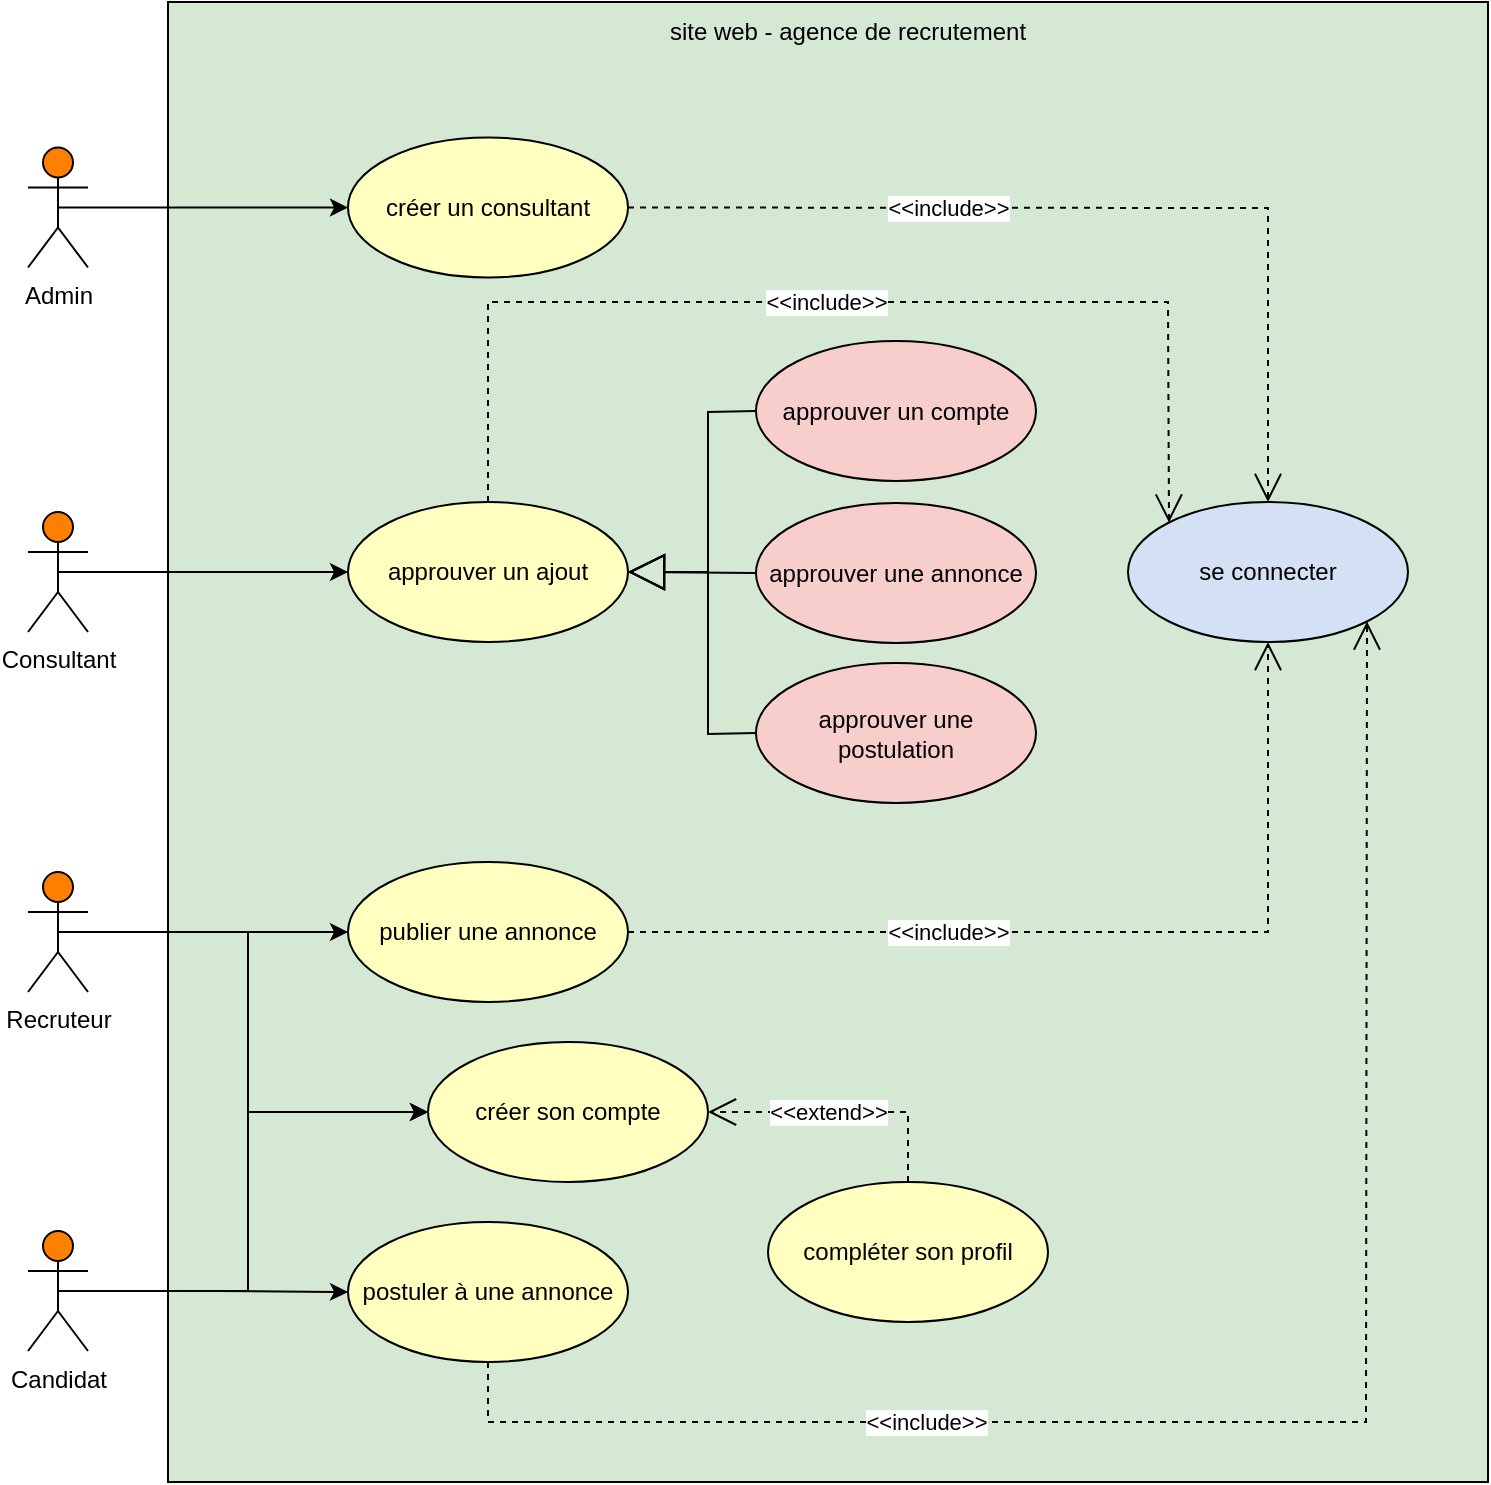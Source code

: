<mxfile version="20.5.3" type="github" pages="4">
  <diagram id="sQ3zxVfEwMZg97PCIPTp" name="Cas-Utilisation">
    <mxGraphModel dx="1662" dy="762" grid="1" gridSize="10" guides="1" tooltips="1" connect="1" arrows="1" fold="1" page="1" pageScale="1" pageWidth="827" pageHeight="1169" math="0" shadow="0">
      <root>
        <mxCell id="0" />
        <mxCell id="1" parent="0" />
        <mxCell id="zhFLJS9RnQt_s5c7GXpe-2" value="" style="rounded=0;whiteSpace=wrap;html=1;fillColor=#D5E8D4;" parent="1" vertex="1">
          <mxGeometry x="120" y="30" width="660" height="740" as="geometry" />
        </mxCell>
        <mxCell id="kQCOsghfY0IKJ7nDUTn_-20" style="edgeStyle=orthogonalEdgeStyle;rounded=0;orthogonalLoop=1;jettySize=auto;html=1;exitX=0.5;exitY=0.5;exitDx=0;exitDy=0;exitPerimeter=0;" parent="1" source="kQCOsghfY0IKJ7nDUTn_-1" target="kQCOsghfY0IKJ7nDUTn_-14" edge="1">
          <mxGeometry relative="1" as="geometry" />
        </mxCell>
        <mxCell id="kQCOsghfY0IKJ7nDUTn_-1" value="Admin" style="shape=umlActor;verticalLabelPosition=bottom;verticalAlign=top;html=1;outlineConnect=0;fillColor=#FF8000;" parent="1" vertex="1">
          <mxGeometry x="50" y="102.75" width="30" height="60" as="geometry" />
        </mxCell>
        <mxCell id="kQCOsghfY0IKJ7nDUTn_-30" style="edgeStyle=orthogonalEdgeStyle;rounded=0;orthogonalLoop=1;jettySize=auto;html=1;exitX=0.5;exitY=0.5;exitDx=0;exitDy=0;exitPerimeter=0;entryX=0;entryY=0.5;entryDx=0;entryDy=0;" parent="1" source="kQCOsghfY0IKJ7nDUTn_-2" target="kQCOsghfY0IKJ7nDUTn_-16" edge="1">
          <mxGeometry relative="1" as="geometry" />
        </mxCell>
        <mxCell id="kQCOsghfY0IKJ7nDUTn_-53" style="edgeStyle=orthogonalEdgeStyle;rounded=0;orthogonalLoop=1;jettySize=auto;html=1;exitX=0.5;exitY=0.5;exitDx=0;exitDy=0;exitPerimeter=0;entryX=0;entryY=0.5;entryDx=0;entryDy=0;" parent="1" source="kQCOsghfY0IKJ7nDUTn_-2" target="kQCOsghfY0IKJ7nDUTn_-12" edge="1">
          <mxGeometry relative="1" as="geometry">
            <Array as="points">
              <mxPoint x="160" y="495" />
              <mxPoint x="160" y="585" />
            </Array>
          </mxGeometry>
        </mxCell>
        <mxCell id="kQCOsghfY0IKJ7nDUTn_-2" value="Recruteur" style="shape=umlActor;verticalLabelPosition=bottom;verticalAlign=top;html=1;outlineConnect=0;fillColor=#FF8000;" parent="1" vertex="1">
          <mxGeometry x="50" y="465" width="30" height="60" as="geometry" />
        </mxCell>
        <mxCell id="_Jmq8FBIWMDt2P4N_VSW-2" style="edgeStyle=orthogonalEdgeStyle;rounded=0;orthogonalLoop=1;jettySize=auto;html=1;exitX=0.5;exitY=0.5;exitDx=0;exitDy=0;exitPerimeter=0;entryX=0;entryY=0.5;entryDx=0;entryDy=0;" parent="1" source="kQCOsghfY0IKJ7nDUTn_-3" target="_Jmq8FBIWMDt2P4N_VSW-1" edge="1">
          <mxGeometry relative="1" as="geometry" />
        </mxCell>
        <mxCell id="kQCOsghfY0IKJ7nDUTn_-3" value="Consultant" style="shape=umlActor;verticalLabelPosition=bottom;verticalAlign=top;html=1;outlineConnect=0;fillColor=#FF8000;" parent="1" vertex="1">
          <mxGeometry x="50" y="285" width="30" height="60" as="geometry" />
        </mxCell>
        <mxCell id="kQCOsghfY0IKJ7nDUTn_-31" style="edgeStyle=orthogonalEdgeStyle;rounded=0;orthogonalLoop=1;jettySize=auto;html=1;exitX=0.5;exitY=0.5;exitDx=0;exitDy=0;exitPerimeter=0;entryX=0;entryY=0.5;entryDx=0;entryDy=0;" parent="1" source="kQCOsghfY0IKJ7nDUTn_-6" target="kQCOsghfY0IKJ7nDUTn_-17" edge="1">
          <mxGeometry relative="1" as="geometry" />
        </mxCell>
        <mxCell id="kQCOsghfY0IKJ7nDUTn_-54" style="edgeStyle=orthogonalEdgeStyle;rounded=0;orthogonalLoop=1;jettySize=auto;html=1;exitX=0.5;exitY=0.5;exitDx=0;exitDy=0;exitPerimeter=0;entryX=0;entryY=0.5;entryDx=0;entryDy=0;" parent="1" source="kQCOsghfY0IKJ7nDUTn_-6" target="kQCOsghfY0IKJ7nDUTn_-12" edge="1">
          <mxGeometry relative="1" as="geometry">
            <Array as="points">
              <mxPoint x="160" y="674" />
              <mxPoint x="160" y="585" />
            </Array>
          </mxGeometry>
        </mxCell>
        <mxCell id="kQCOsghfY0IKJ7nDUTn_-6" value="Candidat" style="shape=umlActor;verticalLabelPosition=bottom;verticalAlign=top;html=1;outlineConnect=0;fillColor=#FF8000;" parent="1" vertex="1">
          <mxGeometry x="50" y="644.5" width="30" height="60" as="geometry" />
        </mxCell>
        <mxCell id="kQCOsghfY0IKJ7nDUTn_-8" value="site web - agence de recrutement" style="text;html=1;strokeColor=none;fillColor=none;align=center;verticalAlign=middle;whiteSpace=wrap;rounded=0;" parent="1" vertex="1">
          <mxGeometry x="340" y="30" width="240" height="30" as="geometry" />
        </mxCell>
        <mxCell id="kQCOsghfY0IKJ7nDUTn_-12" value="créer son compte" style="ellipse;whiteSpace=wrap;html=1;fillColor=#FFFFC0;" parent="1" vertex="1">
          <mxGeometry x="250" y="550" width="140" height="70" as="geometry" />
        </mxCell>
        <mxCell id="kQCOsghfY0IKJ7nDUTn_-13" value="se connecter" style="ellipse;whiteSpace=wrap;html=1;fillColor=#D4E1F5;" parent="1" vertex="1">
          <mxGeometry x="600" y="280" width="140" height="70" as="geometry" />
        </mxCell>
        <mxCell id="kQCOsghfY0IKJ7nDUTn_-14" value="créer un consultant" style="ellipse;whiteSpace=wrap;html=1;fillColor=#FFFFC0;" parent="1" vertex="1">
          <mxGeometry x="210" y="97.75" width="140" height="70" as="geometry" />
        </mxCell>
        <mxCell id="kQCOsghfY0IKJ7nDUTn_-15" value="compléter son profil" style="ellipse;whiteSpace=wrap;html=1;fillColor=#FFFFC0;" parent="1" vertex="1">
          <mxGeometry x="420" y="620" width="140" height="70" as="geometry" />
        </mxCell>
        <mxCell id="kQCOsghfY0IKJ7nDUTn_-16" value="publier une annonce" style="ellipse;whiteSpace=wrap;html=1;fillColor=#FFFFC0;" parent="1" vertex="1">
          <mxGeometry x="210" y="460" width="140" height="70" as="geometry" />
        </mxCell>
        <mxCell id="kQCOsghfY0IKJ7nDUTn_-17" value="postuler à une annonce" style="ellipse;whiteSpace=wrap;html=1;fillColor=#FFFFC0;" parent="1" vertex="1">
          <mxGeometry x="210" y="640" width="140" height="70" as="geometry" />
        </mxCell>
        <mxCell id="kQCOsghfY0IKJ7nDUTn_-36" value="&amp;lt;&amp;lt;include&amp;gt;&amp;gt;" style="endArrow=open;endSize=12;dashed=1;html=1;rounded=0;exitX=1;exitY=0.5;exitDx=0;exitDy=0;entryX=0.5;entryY=0;entryDx=0;entryDy=0;" parent="1" source="kQCOsghfY0IKJ7nDUTn_-14" target="kQCOsghfY0IKJ7nDUTn_-13" edge="1">
          <mxGeometry x="-0.315" width="160" relative="1" as="geometry">
            <mxPoint x="480" y="360" as="sourcePoint" />
            <mxPoint x="640" y="360" as="targetPoint" />
            <Array as="points">
              <mxPoint x="670" y="133" />
            </Array>
            <mxPoint as="offset" />
          </mxGeometry>
        </mxCell>
        <mxCell id="kQCOsghfY0IKJ7nDUTn_-38" value="&amp;lt;&amp;lt;extend&amp;gt;&amp;gt;" style="endArrow=open;endSize=12;dashed=1;html=1;rounded=0;exitX=0.5;exitY=0;exitDx=0;exitDy=0;entryX=1;entryY=0.5;entryDx=0;entryDy=0;" parent="1" edge="1">
          <mxGeometry x="0.111" width="160" relative="1" as="geometry">
            <mxPoint x="490" y="620" as="sourcePoint" />
            <mxPoint x="390" y="585" as="targetPoint" />
            <Array as="points">
              <mxPoint x="490" y="585" />
            </Array>
            <mxPoint as="offset" />
          </mxGeometry>
        </mxCell>
        <mxCell id="kQCOsghfY0IKJ7nDUTn_-40" value="approuver un compte" style="ellipse;whiteSpace=wrap;html=1;fillColor=#F8CECC;" parent="1" vertex="1">
          <mxGeometry x="414" y="199.5" width="140" height="70" as="geometry" />
        </mxCell>
        <mxCell id="kQCOsghfY0IKJ7nDUTn_-41" value="approuver une annonce" style="ellipse;whiteSpace=wrap;html=1;fillColor=#F8CECC;" parent="1" vertex="1">
          <mxGeometry x="414" y="280.5" width="140" height="70" as="geometry" />
        </mxCell>
        <mxCell id="kQCOsghfY0IKJ7nDUTn_-42" value="approuver une postulation" style="ellipse;whiteSpace=wrap;html=1;fillColor=#F8CECC;" parent="1" vertex="1">
          <mxGeometry x="414" y="360.5" width="140" height="70" as="geometry" />
        </mxCell>
        <mxCell id="kQCOsghfY0IKJ7nDUTn_-56" value="&amp;lt;&amp;lt;include&amp;gt;&amp;gt;" style="endArrow=open;endSize=12;dashed=1;html=1;rounded=0;exitX=1;exitY=0.5;exitDx=0;exitDy=0;entryX=0.5;entryY=1;entryDx=0;entryDy=0;" parent="1" source="kQCOsghfY0IKJ7nDUTn_-16" target="kQCOsghfY0IKJ7nDUTn_-13" edge="1">
          <mxGeometry x="-0.312" width="160" relative="1" as="geometry">
            <mxPoint x="360" y="405" as="sourcePoint" />
            <mxPoint x="640" y="370" as="targetPoint" />
            <Array as="points">
              <mxPoint x="670" y="495" />
            </Array>
            <mxPoint as="offset" />
          </mxGeometry>
        </mxCell>
        <mxCell id="kQCOsghfY0IKJ7nDUTn_-57" value="&amp;lt;&amp;lt;include&amp;gt;&amp;gt;" style="endArrow=open;endSize=12;dashed=1;html=1;rounded=0;entryX=1;entryY=1;entryDx=0;entryDy=0;exitX=0.5;exitY=1;exitDx=0;exitDy=0;" parent="1" source="kQCOsghfY0IKJ7nDUTn_-17" target="kQCOsghfY0IKJ7nDUTn_-13" edge="1">
          <mxGeometry x="-0.425" width="160" relative="1" as="geometry">
            <mxPoint x="360" y="505" as="sourcePoint" />
            <mxPoint x="630.503" y="349.749" as="targetPoint" />
            <Array as="points">
              <mxPoint x="280" y="740" />
              <mxPoint x="719" y="740" />
            </Array>
            <mxPoint x="-1" as="offset" />
          </mxGeometry>
        </mxCell>
        <mxCell id="_Jmq8FBIWMDt2P4N_VSW-1" value="approuver un ajout" style="ellipse;whiteSpace=wrap;html=1;fillColor=#FFFFC0;" parent="1" vertex="1">
          <mxGeometry x="210" y="280" width="140" height="70" as="geometry" />
        </mxCell>
        <mxCell id="_Jmq8FBIWMDt2P4N_VSW-3" value="&amp;lt;&amp;lt;include&amp;gt;&amp;gt;" style="endArrow=open;endSize=12;dashed=1;html=1;rounded=0;exitX=0.5;exitY=0;exitDx=0;exitDy=0;entryX=0;entryY=0;entryDx=0;entryDy=0;" parent="1" source="_Jmq8FBIWMDt2P4N_VSW-1" target="kQCOsghfY0IKJ7nDUTn_-13" edge="1">
          <mxGeometry x="-0.019" width="160" relative="1" as="geometry">
            <mxPoint x="360" y="505" as="sourcePoint" />
            <mxPoint x="680" y="360" as="targetPoint" />
            <Array as="points">
              <mxPoint x="280" y="180" />
              <mxPoint x="620" y="180" />
            </Array>
            <mxPoint x="-1" as="offset" />
          </mxGeometry>
        </mxCell>
        <mxCell id="_Jmq8FBIWMDt2P4N_VSW-4" value="" style="endArrow=block;endSize=16;endFill=0;html=1;rounded=0;exitX=0;exitY=0.5;exitDx=0;exitDy=0;entryX=1;entryY=0.5;entryDx=0;entryDy=0;" parent="1" source="kQCOsghfY0IKJ7nDUTn_-41" target="_Jmq8FBIWMDt2P4N_VSW-1" edge="1">
          <mxGeometry x="0.061" y="5" width="160" relative="1" as="geometry">
            <mxPoint x="480" y="400" as="sourcePoint" />
            <mxPoint x="640" y="400" as="targetPoint" />
            <mxPoint as="offset" />
          </mxGeometry>
        </mxCell>
        <mxCell id="_Jmq8FBIWMDt2P4N_VSW-5" value="" style="endArrow=block;endSize=16;endFill=0;html=1;rounded=0;exitX=0;exitY=0.5;exitDx=0;exitDy=0;entryX=1;entryY=0.5;entryDx=0;entryDy=0;" parent="1" source="kQCOsghfY0IKJ7nDUTn_-40" target="_Jmq8FBIWMDt2P4N_VSW-1" edge="1">
          <mxGeometry x="0.061" y="5" width="160" relative="1" as="geometry">
            <mxPoint x="424" y="325.5" as="sourcePoint" />
            <mxPoint x="360" y="325" as="targetPoint" />
            <mxPoint as="offset" />
            <Array as="points">
              <mxPoint x="390" y="235" />
              <mxPoint x="390" y="315" />
            </Array>
          </mxGeometry>
        </mxCell>
        <mxCell id="_Jmq8FBIWMDt2P4N_VSW-6" value="" style="endArrow=block;endSize=16;endFill=0;html=1;rounded=0;exitX=0;exitY=0.5;exitDx=0;exitDy=0;entryX=1;entryY=0.5;entryDx=0;entryDy=0;" parent="1" source="kQCOsghfY0IKJ7nDUTn_-42" target="_Jmq8FBIWMDt2P4N_VSW-1" edge="1">
          <mxGeometry x="0.061" y="5" width="160" relative="1" as="geometry">
            <mxPoint x="424" y="325.5" as="sourcePoint" />
            <mxPoint x="360" y="325" as="targetPoint" />
            <mxPoint as="offset" />
            <Array as="points">
              <mxPoint x="390" y="396" />
              <mxPoint x="390" y="315" />
            </Array>
          </mxGeometry>
        </mxCell>
      </root>
    </mxGraphModel>
  </diagram>
  <diagram id="Xk_4G6JXizZsg-kMI-ME" name="Activités">
    <mxGraphModel dx="1110" dy="594" grid="1" gridSize="10" guides="1" tooltips="1" connect="1" arrows="1" fold="1" page="1" pageScale="1" pageWidth="827" pageHeight="1169" math="0" shadow="0">
      <root>
        <mxCell id="0" />
        <mxCell id="1" parent="0" />
        <mxCell id="L_J7vZrKa8iRw9HN0pUJ-2" value="" style="ellipse;html=1;shape=startState;fillColor=#000000;strokeColor=#ff0000;" parent="1" vertex="1">
          <mxGeometry x="128.94" y="175" width="30" height="30" as="geometry" />
        </mxCell>
        <mxCell id="L_J7vZrKa8iRw9HN0pUJ-3" value="" style="edgeStyle=orthogonalEdgeStyle;html=1;verticalAlign=bottom;endArrow=open;endSize=8;strokeColor=#ff0000;rounded=0;" parent="1" source="L_J7vZrKa8iRw9HN0pUJ-2" edge="1">
          <mxGeometry relative="1" as="geometry">
            <mxPoint x="143.94" y="265" as="targetPoint" />
          </mxGeometry>
        </mxCell>
        <mxCell id="L_J7vZrKa8iRw9HN0pUJ-4" value="Afficher la page d&#39;authentification" style="rounded=1;whiteSpace=wrap;html=1;arcSize=40;fontColor=#000000;fillColor=#ffffc0;strokeColor=#ff0000;" parent="1" vertex="1">
          <mxGeometry x="83.94" y="265" width="120" height="40" as="geometry" />
        </mxCell>
        <mxCell id="L_J7vZrKa8iRw9HN0pUJ-5" value="" style="edgeStyle=orthogonalEdgeStyle;html=1;verticalAlign=bottom;endArrow=open;endSize=8;strokeColor=#ff0000;rounded=0;" parent="1" source="L_J7vZrKa8iRw9HN0pUJ-4" edge="1">
          <mxGeometry relative="1" as="geometry">
            <mxPoint x="143.94" y="365" as="targetPoint" />
          </mxGeometry>
        </mxCell>
        <mxCell id="L_J7vZrKa8iRw9HN0pUJ-6" value="valide" style="rhombus;whiteSpace=wrap;html=1;fillColor=#ffffc0;strokeColor=#ff0000;" parent="1" vertex="1">
          <mxGeometry x="103.94" y="565" width="80" height="40" as="geometry" />
        </mxCell>
        <mxCell id="L_J7vZrKa8iRw9HN0pUJ-7" value="no" style="edgeStyle=orthogonalEdgeStyle;html=1;align=left;verticalAlign=bottom;endArrow=open;endSize=8;strokeColor=#ff0000;rounded=0;entryX=0;entryY=0.5;entryDx=0;entryDy=0;" parent="1" source="L_J7vZrKa8iRw9HN0pUJ-6" target="L_J7vZrKa8iRw9HN0pUJ-11" edge="1">
          <mxGeometry x="-0.789" relative="1" as="geometry">
            <mxPoint x="-40.06" y="565" as="targetPoint" />
            <Array as="points">
              <mxPoint x="19.94" y="585" />
              <mxPoint x="19.94" y="485" />
            </Array>
            <mxPoint as="offset" />
          </mxGeometry>
        </mxCell>
        <mxCell id="L_J7vZrKa8iRw9HN0pUJ-8" value="yes" style="edgeStyle=orthogonalEdgeStyle;html=1;align=left;verticalAlign=top;endArrow=open;endSize=8;strokeColor=#ff0000;rounded=0;exitX=0.5;exitY=1;exitDx=0;exitDy=0;" parent="1" source="L_J7vZrKa8iRw9HN0pUJ-6" edge="1">
          <mxGeometry x="-0.6" relative="1" as="geometry">
            <mxPoint x="143.94" y="655" as="targetPoint" />
            <mxPoint x="99.94" y="615" as="sourcePoint" />
            <Array as="points">
              <mxPoint x="143.94" y="645" />
            </Array>
            <mxPoint as="offset" />
          </mxGeometry>
        </mxCell>
        <mxCell id="L_J7vZrKa8iRw9HN0pUJ-9" value="Cliquer sur &quot;créer un compte&quot;" style="rounded=1;whiteSpace=wrap;html=1;arcSize=40;fontColor=#000000;fillColor=#ffffc0;strokeColor=#ff0000;" parent="1" vertex="1">
          <mxGeometry x="83.94" y="365" width="120" height="40" as="geometry" />
        </mxCell>
        <mxCell id="L_J7vZrKa8iRw9HN0pUJ-10" value="" style="edgeStyle=orthogonalEdgeStyle;html=1;verticalAlign=bottom;endArrow=open;endSize=8;strokeColor=#ff0000;rounded=0;" parent="1" source="L_J7vZrKa8iRw9HN0pUJ-9" edge="1">
          <mxGeometry relative="1" as="geometry">
            <mxPoint x="143.94" y="465" as="targetPoint" />
          </mxGeometry>
        </mxCell>
        <mxCell id="L_J7vZrKa8iRw9HN0pUJ-11" value="Entrer information (email, mdp, choix candidat ou recruteur)" style="rounded=1;whiteSpace=wrap;html=1;arcSize=40;fontColor=#000000;fillColor=#ffffc0;strokeColor=#ff0000;" parent="1" vertex="1">
          <mxGeometry x="50.94" y="465" width="186" height="40" as="geometry" />
        </mxCell>
        <mxCell id="L_J7vZrKa8iRw9HN0pUJ-12" value="" style="edgeStyle=orthogonalEdgeStyle;html=1;verticalAlign=bottom;endArrow=open;endSize=8;strokeColor=#ff0000;rounded=0;" parent="1" source="L_J7vZrKa8iRw9HN0pUJ-11" edge="1">
          <mxGeometry relative="1" as="geometry">
            <mxPoint x="143.94" y="565" as="targetPoint" />
          </mxGeometry>
        </mxCell>
        <mxCell id="L_J7vZrKa8iRw9HN0pUJ-13" value="Afficher confirmation" style="rounded=1;whiteSpace=wrap;html=1;arcSize=40;fontColor=#000000;fillColor=#ffffc0;strokeColor=#ff0000;" parent="1" vertex="1">
          <mxGeometry x="69.41" y="655" width="149.06" height="40" as="geometry" />
        </mxCell>
        <mxCell id="L_J7vZrKa8iRw9HN0pUJ-14" value="" style="edgeStyle=orthogonalEdgeStyle;html=1;verticalAlign=bottom;endArrow=open;endSize=8;strokeColor=#ff0000;rounded=0;" parent="1" source="L_J7vZrKa8iRw9HN0pUJ-13" edge="1">
          <mxGeometry relative="1" as="geometry">
            <mxPoint x="143.94" y="755" as="targetPoint" />
          </mxGeometry>
        </mxCell>
        <mxCell id="L_J7vZrKa8iRw9HN0pUJ-15" value="" style="ellipse;html=1;shape=endState;fillColor=#000000;strokeColor=#ff0000;" parent="1" vertex="1">
          <mxGeometry x="128.94" y="755" width="30" height="30" as="geometry" />
        </mxCell>
        <mxCell id="4ql0TljfwhO7SUlqIW9P-1" value="&lt;b style=&quot;&quot;&gt;Créer son compte&lt;/b&gt;" style="text;html=1;strokeColor=none;fillColor=none;align=center;verticalAlign=middle;whiteSpace=wrap;rounded=0;" parent="1" vertex="1">
          <mxGeometry x="83.94" y="120" width="120" height="30" as="geometry" />
        </mxCell>
        <mxCell id="4ql0TljfwhO7SUlqIW9P-2" value="" style="ellipse;html=1;shape=startState;fillColor=#000000;strokeColor=#ff0000;" parent="1" vertex="1">
          <mxGeometry x="400" y="175" width="30" height="30" as="geometry" />
        </mxCell>
        <mxCell id="4ql0TljfwhO7SUlqIW9P-3" value="" style="edgeStyle=orthogonalEdgeStyle;html=1;verticalAlign=bottom;endArrow=open;endSize=8;strokeColor=#ff0000;rounded=0;" parent="1" source="4ql0TljfwhO7SUlqIW9P-2" edge="1">
          <mxGeometry relative="1" as="geometry">
            <mxPoint x="415.0" y="265" as="targetPoint" />
          </mxGeometry>
        </mxCell>
        <mxCell id="4ql0TljfwhO7SUlqIW9P-4" value="Afficher la page d&#39;authentification" style="rounded=1;whiteSpace=wrap;html=1;arcSize=40;fontColor=#000000;fillColor=#ffffc0;strokeColor=#ff0000;" parent="1" vertex="1">
          <mxGeometry x="355" y="265" width="120" height="40" as="geometry" />
        </mxCell>
        <mxCell id="4ql0TljfwhO7SUlqIW9P-6" value="valide" style="rhombus;whiteSpace=wrap;html=1;fillColor=#ffffc0;strokeColor=#ff0000;" parent="1" vertex="1">
          <mxGeometry x="375" y="465" width="80" height="40" as="geometry" />
        </mxCell>
        <mxCell id="4ql0TljfwhO7SUlqIW9P-7" value="no" style="edgeStyle=orthogonalEdgeStyle;html=1;align=left;verticalAlign=bottom;endArrow=open;endSize=8;strokeColor=#ff0000;rounded=0;entryX=0;entryY=0.5;entryDx=0;entryDy=0;" parent="1" source="4ql0TljfwhO7SUlqIW9P-6" target="4ql0TljfwhO7SUlqIW9P-11" edge="1">
          <mxGeometry x="-0.789" relative="1" as="geometry">
            <mxPoint x="231" y="465" as="targetPoint" />
            <Array as="points">
              <mxPoint x="320" y="485" />
              <mxPoint x="320" y="385" />
            </Array>
            <mxPoint as="offset" />
          </mxGeometry>
        </mxCell>
        <mxCell id="4ql0TljfwhO7SUlqIW9P-8" value="yes" style="edgeStyle=orthogonalEdgeStyle;html=1;align=left;verticalAlign=top;endArrow=open;endSize=8;strokeColor=#ff0000;rounded=0;exitX=0.5;exitY=1;exitDx=0;exitDy=0;" parent="1" source="4ql0TljfwhO7SUlqIW9P-6" edge="1">
          <mxGeometry x="-0.6" relative="1" as="geometry">
            <mxPoint x="415.0" y="555" as="targetPoint" />
            <mxPoint x="371" y="515" as="sourcePoint" />
            <Array as="points">
              <mxPoint x="415" y="545" />
            </Array>
            <mxPoint as="offset" />
          </mxGeometry>
        </mxCell>
        <mxCell id="4ql0TljfwhO7SUlqIW9P-12" value="" style="edgeStyle=orthogonalEdgeStyle;html=1;verticalAlign=bottom;endArrow=open;endSize=8;strokeColor=#ff0000;rounded=0;" parent="1" source="4ql0TljfwhO7SUlqIW9P-11" edge="1">
          <mxGeometry relative="1" as="geometry">
            <mxPoint x="415.0" y="465" as="targetPoint" />
          </mxGeometry>
        </mxCell>
        <mxCell id="4ql0TljfwhO7SUlqIW9P-13" value="Afficher la page d&#39;accueil selon le type d&#39;utilisateur" style="rounded=1;whiteSpace=wrap;html=1;arcSize=40;fontColor=#000000;fillColor=#ffffc0;strokeColor=#ff0000;" parent="1" vertex="1">
          <mxGeometry x="340.47" y="555" width="149.06" height="40" as="geometry" />
        </mxCell>
        <mxCell id="4ql0TljfwhO7SUlqIW9P-14" value="" style="edgeStyle=orthogonalEdgeStyle;html=1;verticalAlign=bottom;endArrow=open;endSize=8;strokeColor=#ff0000;rounded=0;" parent="1" source="4ql0TljfwhO7SUlqIW9P-13" edge="1">
          <mxGeometry relative="1" as="geometry">
            <mxPoint x="415.0" y="655" as="targetPoint" />
          </mxGeometry>
        </mxCell>
        <mxCell id="4ql0TljfwhO7SUlqIW9P-15" value="" style="ellipse;html=1;shape=endState;fillColor=#000000;strokeColor=#ff0000;" parent="1" vertex="1">
          <mxGeometry x="400" y="655" width="30" height="30" as="geometry" />
        </mxCell>
        <mxCell id="4ql0TljfwhO7SUlqIW9P-16" value="&lt;b style=&quot;&quot;&gt;Se connecter&lt;/b&gt;" style="text;html=1;strokeColor=none;fillColor=none;align=center;verticalAlign=middle;whiteSpace=wrap;rounded=0;" parent="1" vertex="1">
          <mxGeometry x="354" y="120" width="120" height="30" as="geometry" />
        </mxCell>
        <mxCell id="4ql0TljfwhO7SUlqIW9P-17" value="" style="ellipse;html=1;shape=startState;fillColor=#000000;strokeColor=#ff0000;" parent="1" vertex="1">
          <mxGeometry x="670" y="175" width="30" height="30" as="geometry" />
        </mxCell>
        <mxCell id="4ql0TljfwhO7SUlqIW9P-18" value="" style="edgeStyle=orthogonalEdgeStyle;html=1;verticalAlign=bottom;endArrow=open;endSize=8;strokeColor=#ff0000;rounded=0;" parent="1" source="4ql0TljfwhO7SUlqIW9P-17" edge="1">
          <mxGeometry relative="1" as="geometry">
            <mxPoint x="685" y="265" as="targetPoint" />
          </mxGeometry>
        </mxCell>
        <mxCell id="4ql0TljfwhO7SUlqIW9P-19" value="Afficher la page de profil" style="rounded=1;whiteSpace=wrap;html=1;arcSize=40;fontColor=#000000;fillColor=#ffffc0;strokeColor=#ff0000;" parent="1" vertex="1">
          <mxGeometry x="625" y="265" width="120" height="40" as="geometry" />
        </mxCell>
        <mxCell id="4ql0TljfwhO7SUlqIW9P-20" value="" style="edgeStyle=orthogonalEdgeStyle;html=1;verticalAlign=bottom;endArrow=open;endSize=8;strokeColor=#ff0000;rounded=0;" parent="1" source="4ql0TljfwhO7SUlqIW9P-19" edge="1">
          <mxGeometry relative="1" as="geometry">
            <mxPoint x="685" y="365" as="targetPoint" />
          </mxGeometry>
        </mxCell>
        <mxCell id="4ql0TljfwhO7SUlqIW9P-21" value="" style="rhombus;whiteSpace=wrap;html=1;fillColor=#ffffc0;strokeColor=#ff0000;" parent="1" vertex="1">
          <mxGeometry x="645" y="565" width="80" height="40" as="geometry" />
        </mxCell>
        <mxCell id="4ql0TljfwhO7SUlqIW9P-22" value="candidat" style="edgeStyle=orthogonalEdgeStyle;html=1;align=left;verticalAlign=bottom;endArrow=open;endSize=8;strokeColor=#ff0000;rounded=0;entryX=0.5;entryY=0;entryDx=0;entryDy=0;" parent="1" source="4ql0TljfwhO7SUlqIW9P-21" target="4ql0TljfwhO7SUlqIW9P-26" edge="1">
          <mxGeometry x="0.333" relative="1" as="geometry">
            <mxPoint x="580" y="655" as="targetPoint" />
            <Array as="points">
              <mxPoint x="685" y="625" />
              <mxPoint x="617" y="625" />
            </Array>
            <mxPoint as="offset" />
          </mxGeometry>
        </mxCell>
        <mxCell id="4ql0TljfwhO7SUlqIW9P-23" value="recruteur" style="edgeStyle=orthogonalEdgeStyle;html=1;align=left;verticalAlign=top;endArrow=open;endSize=8;strokeColor=#ff0000;rounded=0;exitX=0.5;exitY=1;exitDx=0;exitDy=0;entryX=0.5;entryY=0;entryDx=0;entryDy=0;" parent="1" edge="1">
          <mxGeometry x="-0.463" relative="1" as="geometry">
            <mxPoint x="754.75" y="665" as="targetPoint" />
            <mxPoint x="685" y="605" as="sourcePoint" />
            <Array as="points">
              <mxPoint x="685" y="625" />
              <mxPoint x="755" y="625" />
              <mxPoint x="755" y="665" />
            </Array>
            <mxPoint as="offset" />
          </mxGeometry>
        </mxCell>
        <mxCell id="4ql0TljfwhO7SUlqIW9P-25" value="" style="edgeStyle=orthogonalEdgeStyle;html=1;verticalAlign=bottom;endArrow=open;endSize=8;strokeColor=#ff0000;rounded=0;" parent="1" source="4ql0TljfwhO7SUlqIW9P-24" edge="1">
          <mxGeometry relative="1" as="geometry">
            <mxPoint x="685" y="565" as="targetPoint" />
          </mxGeometry>
        </mxCell>
        <mxCell id="4ql0TljfwhO7SUlqIW9P-26" value="Afficher la page de profil du candidat" style="rounded=1;whiteSpace=wrap;html=1;arcSize=40;fontColor=#000000;fillColor=#ffffc0;strokeColor=#ff0000;" parent="1" vertex="1">
          <mxGeometry x="560" y="665" width="115" height="40" as="geometry" />
        </mxCell>
        <mxCell id="4ql0TljfwhO7SUlqIW9P-27" value="" style="edgeStyle=orthogonalEdgeStyle;html=1;verticalAlign=bottom;endArrow=open;endSize=8;strokeColor=#ff0000;rounded=0;" parent="1" source="4ql0TljfwhO7SUlqIW9P-26" edge="1">
          <mxGeometry relative="1" as="geometry">
            <mxPoint x="618" y="765" as="targetPoint" />
            <Array as="points">
              <mxPoint x="618" y="735" />
              <mxPoint x="618" y="735" />
              <mxPoint x="618" y="765" />
            </Array>
          </mxGeometry>
        </mxCell>
        <mxCell id="4ql0TljfwhO7SUlqIW9P-28" value="" style="ellipse;html=1;shape=endState;fillColor=#000000;strokeColor=#ff0000;" parent="1" vertex="1">
          <mxGeometry x="670" y="965" width="30" height="30" as="geometry" />
        </mxCell>
        <mxCell id="4ql0TljfwhO7SUlqIW9P-29" value="&lt;b style=&quot;&quot;&gt;Compléter son profil&lt;/b&gt;" style="text;html=1;strokeColor=none;fillColor=none;align=center;verticalAlign=middle;whiteSpace=wrap;rounded=0;" parent="1" vertex="1">
          <mxGeometry x="624" y="120" width="120" height="30" as="geometry" />
        </mxCell>
        <mxCell id="4ql0TljfwhO7SUlqIW9P-30" value="Cliquer sur &quot;mettre à jour mon profil&quot;" style="rounded=1;whiteSpace=wrap;html=1;arcSize=40;fontColor=#000000;fillColor=#ffffc0;strokeColor=#ff0000;" parent="1" vertex="1">
          <mxGeometry x="625" y="365" width="120" height="40" as="geometry" />
        </mxCell>
        <mxCell id="4ql0TljfwhO7SUlqIW9P-35" value="Afficher la page de profil du recruteur" style="rounded=1;whiteSpace=wrap;html=1;arcSize=40;fontColor=#000000;fillColor=#ffffc0;strokeColor=#ff0000;" parent="1" vertex="1">
          <mxGeometry x="697.25" y="665" width="115" height="40" as="geometry" />
        </mxCell>
        <mxCell id="4ql0TljfwhO7SUlqIW9P-36" value="" style="edgeStyle=orthogonalEdgeStyle;html=1;verticalAlign=bottom;endArrow=open;endSize=8;strokeColor=#ff0000;rounded=0;" parent="1" source="4ql0TljfwhO7SUlqIW9P-35" edge="1">
          <mxGeometry relative="1" as="geometry">
            <mxPoint x="754.25" y="765" as="targetPoint" />
            <Array as="points">
              <mxPoint x="755.25" y="735" />
              <mxPoint x="754.25" y="735" />
              <mxPoint x="754.25" y="765" />
            </Array>
          </mxGeometry>
        </mxCell>
        <mxCell id="4ql0TljfwhO7SUlqIW9P-39" value="Préciser nom, prénom, CV" style="rounded=1;whiteSpace=wrap;html=1;arcSize=40;fontColor=#000000;fillColor=#ffffc0;strokeColor=#ff0000;" parent="1" vertex="1">
          <mxGeometry x="560" y="765" width="120" height="40" as="geometry" />
        </mxCell>
        <mxCell id="4ql0TljfwhO7SUlqIW9P-40" value="" style="edgeStyle=orthogonalEdgeStyle;html=1;verticalAlign=bottom;endArrow=open;endSize=8;strokeColor=#ff0000;rounded=0;" parent="1" source="4ql0TljfwhO7SUlqIW9P-39" edge="1">
          <mxGeometry relative="1" as="geometry">
            <mxPoint x="620" y="865" as="targetPoint" />
          </mxGeometry>
        </mxCell>
        <mxCell id="4ql0TljfwhO7SUlqIW9P-41" value="Préciser nom et adresse de l&#39;entreprise" style="rounded=1;whiteSpace=wrap;html=1;arcSize=40;fontColor=#000000;fillColor=#ffffc0;strokeColor=#ff0000;" parent="1" vertex="1">
          <mxGeometry x="690" y="765" width="129.5" height="40" as="geometry" />
        </mxCell>
        <mxCell id="4ql0TljfwhO7SUlqIW9P-42" value="" style="edgeStyle=orthogonalEdgeStyle;html=1;verticalAlign=bottom;endArrow=open;endSize=8;strokeColor=#ff0000;rounded=0;" parent="1" source="4ql0TljfwhO7SUlqIW9P-41" edge="1">
          <mxGeometry relative="1" as="geometry">
            <mxPoint x="754.75" y="865" as="targetPoint" />
          </mxGeometry>
        </mxCell>
        <mxCell id="4ql0TljfwhO7SUlqIW9P-43" value="Afficher confirmation" style="rounded=1;whiteSpace=wrap;html=1;arcSize=40;fontColor=#000000;fillColor=#ffffc0;strokeColor=#ff0000;" parent="1" vertex="1">
          <mxGeometry x="600" y="865" width="170" height="40" as="geometry" />
        </mxCell>
        <mxCell id="4ql0TljfwhO7SUlqIW9P-44" value="" style="edgeStyle=orthogonalEdgeStyle;html=1;verticalAlign=bottom;endArrow=open;endSize=8;strokeColor=#ff0000;rounded=0;" parent="1" source="4ql0TljfwhO7SUlqIW9P-43" edge="1">
          <mxGeometry relative="1" as="geometry">
            <mxPoint x="685" y="965" as="targetPoint" />
          </mxGeometry>
        </mxCell>
        <mxCell id="4ql0TljfwhO7SUlqIW9P-46" value="" style="ellipse;html=1;shape=startState;fillColor=#000000;strokeColor=#ff0000;" parent="1" vertex="1">
          <mxGeometry x="970" y="175" width="30" height="30" as="geometry" />
        </mxCell>
        <mxCell id="4ql0TljfwhO7SUlqIW9P-47" value="" style="edgeStyle=orthogonalEdgeStyle;html=1;verticalAlign=bottom;endArrow=open;endSize=8;strokeColor=#ff0000;rounded=0;" parent="1" source="4ql0TljfwhO7SUlqIW9P-46" edge="1">
          <mxGeometry relative="1" as="geometry">
            <mxPoint x="985" y="265" as="targetPoint" />
          </mxGeometry>
        </mxCell>
        <mxCell id="4ql0TljfwhO7SUlqIW9P-48" value="Afficher la page d&#39;accueil" style="rounded=1;whiteSpace=wrap;html=1;arcSize=40;fontColor=#000000;fillColor=#ffffc0;strokeColor=#ff0000;" parent="1" vertex="1">
          <mxGeometry x="925" y="265" width="120" height="40" as="geometry" />
        </mxCell>
        <mxCell id="4ql0TljfwhO7SUlqIW9P-49" value="" style="edgeStyle=orthogonalEdgeStyle;html=1;verticalAlign=bottom;endArrow=open;endSize=8;strokeColor=#ff0000;rounded=0;" parent="1" source="4ql0TljfwhO7SUlqIW9P-48" edge="1">
          <mxGeometry relative="1" as="geometry">
            <mxPoint x="985" y="365" as="targetPoint" />
          </mxGeometry>
        </mxCell>
        <mxCell id="4ql0TljfwhO7SUlqIW9P-50" value="valide" style="rhombus;whiteSpace=wrap;html=1;fillColor=#ffffc0;strokeColor=#ff0000;" parent="1" vertex="1">
          <mxGeometry x="945" y="565" width="80" height="40" as="geometry" />
        </mxCell>
        <mxCell id="4ql0TljfwhO7SUlqIW9P-51" value="no" style="edgeStyle=orthogonalEdgeStyle;html=1;align=left;verticalAlign=bottom;endArrow=open;endSize=8;strokeColor=#ff0000;rounded=0;entryX=0;entryY=0.5;entryDx=0;entryDy=0;" parent="1" source="4ql0TljfwhO7SUlqIW9P-50" target="4ql0TljfwhO7SUlqIW9P-55" edge="1">
          <mxGeometry x="-0.789" relative="1" as="geometry">
            <mxPoint x="801" y="565" as="targetPoint" />
            <Array as="points">
              <mxPoint x="883" y="585" />
              <mxPoint x="883" y="485" />
            </Array>
            <mxPoint as="offset" />
          </mxGeometry>
        </mxCell>
        <mxCell id="4ql0TljfwhO7SUlqIW9P-52" value="yes" style="edgeStyle=orthogonalEdgeStyle;html=1;align=left;verticalAlign=top;endArrow=open;endSize=8;strokeColor=#ff0000;rounded=0;exitX=0.5;exitY=1;exitDx=0;exitDy=0;entryX=0.5;entryY=0;entryDx=0;entryDy=0;" parent="1" source="4ql0TljfwhO7SUlqIW9P-50" target="4ql0TljfwhO7SUlqIW9P-57" edge="1">
          <mxGeometry x="-0.6" relative="1" as="geometry">
            <mxPoint x="985" y="655" as="targetPoint" />
            <mxPoint x="941" y="615" as="sourcePoint" />
            <Array as="points" />
            <mxPoint as="offset" />
          </mxGeometry>
        </mxCell>
        <mxCell id="4ql0TljfwhO7SUlqIW9P-53" value="Cliquer sur &quot;ajouter un consultant&quot;" style="rounded=1;whiteSpace=wrap;html=1;arcSize=40;fontColor=#000000;fillColor=#ffffc0;strokeColor=#ff0000;" parent="1" vertex="1">
          <mxGeometry x="925" y="365" width="120" height="40" as="geometry" />
        </mxCell>
        <mxCell id="4ql0TljfwhO7SUlqIW9P-54" value="" style="edgeStyle=orthogonalEdgeStyle;html=1;verticalAlign=bottom;endArrow=open;endSize=8;strokeColor=#ff0000;rounded=0;" parent="1" source="4ql0TljfwhO7SUlqIW9P-53" edge="1">
          <mxGeometry relative="1" as="geometry">
            <mxPoint x="985" y="465" as="targetPoint" />
          </mxGeometry>
        </mxCell>
        <mxCell id="4ql0TljfwhO7SUlqIW9P-55" value="Entrer information (nom, prénom, email, mdp)" style="rounded=1;whiteSpace=wrap;html=1;arcSize=40;fontColor=#000000;fillColor=#ffffc0;strokeColor=#ff0000;" parent="1" vertex="1">
          <mxGeometry x="914.5" y="465" width="141" height="40" as="geometry" />
        </mxCell>
        <mxCell id="4ql0TljfwhO7SUlqIW9P-56" value="" style="edgeStyle=orthogonalEdgeStyle;html=1;verticalAlign=bottom;endArrow=open;endSize=8;strokeColor=#ff0000;rounded=0;" parent="1" source="4ql0TljfwhO7SUlqIW9P-55" edge="1">
          <mxGeometry relative="1" as="geometry">
            <mxPoint x="985" y="565" as="targetPoint" />
          </mxGeometry>
        </mxCell>
        <mxCell id="4ql0TljfwhO7SUlqIW9P-57" value="Afficher confirmation" style="rounded=1;whiteSpace=wrap;html=1;arcSize=40;fontColor=#000000;fillColor=#ffffc0;strokeColor=#ff0000;" parent="1" vertex="1">
          <mxGeometry x="910.47" y="665" width="149.06" height="40" as="geometry" />
        </mxCell>
        <mxCell id="4ql0TljfwhO7SUlqIW9P-58" value="" style="edgeStyle=orthogonalEdgeStyle;html=1;verticalAlign=bottom;endArrow=open;endSize=8;strokeColor=#ff0000;rounded=0;" parent="1" source="4ql0TljfwhO7SUlqIW9P-57" edge="1">
          <mxGeometry relative="1" as="geometry">
            <mxPoint x="985" y="765" as="targetPoint" />
          </mxGeometry>
        </mxCell>
        <mxCell id="4ql0TljfwhO7SUlqIW9P-59" value="" style="ellipse;html=1;shape=endState;fillColor=#000000;strokeColor=#ff0000;" parent="1" vertex="1">
          <mxGeometry x="970" y="765" width="30" height="30" as="geometry" />
        </mxCell>
        <mxCell id="4ql0TljfwhO7SUlqIW9P-60" value="&lt;b style=&quot;&quot;&gt;Créer un consultant&lt;/b&gt;" style="text;html=1;strokeColor=none;fillColor=none;align=center;verticalAlign=middle;whiteSpace=wrap;rounded=0;" parent="1" vertex="1">
          <mxGeometry x="925" y="120" width="120" height="30" as="geometry" />
        </mxCell>
        <mxCell id="4ql0TljfwhO7SUlqIW9P-11" value="Entrer information (email, mdp)" style="rounded=1;whiteSpace=wrap;html=1;arcSize=40;fontColor=#000000;fillColor=#ffffc0;strokeColor=#ff0000;" parent="1" vertex="1">
          <mxGeometry x="356" y="365" width="118" height="40" as="geometry" />
        </mxCell>
        <mxCell id="4ql0TljfwhO7SUlqIW9P-24" value="Vérification du type d&#39;utilisateur" style="rounded=1;whiteSpace=wrap;html=1;arcSize=40;fontColor=#000000;fillColor=#ffffc0;strokeColor=#ff0000;" parent="1" vertex="1">
          <mxGeometry x="626" y="465" width="118" height="40" as="geometry" />
        </mxCell>
        <mxCell id="4ql0TljfwhO7SUlqIW9P-63" value="" style="edgeStyle=orthogonalEdgeStyle;html=1;verticalAlign=bottom;endArrow=open;endSize=8;strokeColor=#ff0000;rounded=0;" parent="1" edge="1">
          <mxGeometry relative="1" as="geometry">
            <mxPoint x="414.66" y="365" as="targetPoint" />
            <mxPoint x="414.66" y="305" as="sourcePoint" />
          </mxGeometry>
        </mxCell>
        <mxCell id="4ql0TljfwhO7SUlqIW9P-64" value="" style="edgeStyle=orthogonalEdgeStyle;html=1;verticalAlign=bottom;endArrow=open;endSize=8;strokeColor=#ff0000;rounded=0;" parent="1" edge="1">
          <mxGeometry relative="1" as="geometry">
            <mxPoint x="684.66" y="465" as="targetPoint" />
            <mxPoint x="684.66" y="405" as="sourcePoint" />
          </mxGeometry>
        </mxCell>
        <mxCell id="4ql0TljfwhO7SUlqIW9P-65" value="" style="ellipse;html=1;shape=startState;fillColor=#000000;strokeColor=#ff0000;" parent="1" vertex="1">
          <mxGeometry x="1230" y="175" width="30" height="30" as="geometry" />
        </mxCell>
        <mxCell id="4ql0TljfwhO7SUlqIW9P-66" value="" style="edgeStyle=orthogonalEdgeStyle;html=1;verticalAlign=bottom;endArrow=open;endSize=8;strokeColor=#ff0000;rounded=0;" parent="1" source="4ql0TljfwhO7SUlqIW9P-65" edge="1">
          <mxGeometry relative="1" as="geometry">
            <mxPoint x="1245" y="265" as="targetPoint" />
          </mxGeometry>
        </mxCell>
        <mxCell id="4ql0TljfwhO7SUlqIW9P-67" value="Afficher la page des annonces" style="rounded=1;whiteSpace=wrap;html=1;arcSize=40;fontColor=#000000;fillColor=#ffffc0;strokeColor=#ff0000;" parent="1" vertex="1">
          <mxGeometry x="1185" y="265" width="120" height="40" as="geometry" />
        </mxCell>
        <mxCell id="4ql0TljfwhO7SUlqIW9P-68" value="" style="edgeStyle=orthogonalEdgeStyle;html=1;verticalAlign=bottom;endArrow=open;endSize=8;strokeColor=#ff0000;rounded=0;" parent="1" source="4ql0TljfwhO7SUlqIW9P-67" edge="1">
          <mxGeometry relative="1" as="geometry">
            <mxPoint x="1245" y="365" as="targetPoint" />
          </mxGeometry>
        </mxCell>
        <mxCell id="4ql0TljfwhO7SUlqIW9P-69" value="valide" style="rhombus;whiteSpace=wrap;html=1;fillColor=#ffffc0;strokeColor=#ff0000;" parent="1" vertex="1">
          <mxGeometry x="1205" y="565" width="80" height="40" as="geometry" />
        </mxCell>
        <mxCell id="4ql0TljfwhO7SUlqIW9P-70" value="no" style="edgeStyle=orthogonalEdgeStyle;html=1;align=left;verticalAlign=bottom;endArrow=open;endSize=8;strokeColor=#ff0000;rounded=0;entryX=0;entryY=0.5;entryDx=0;entryDy=0;" parent="1" source="4ql0TljfwhO7SUlqIW9P-69" target="4ql0TljfwhO7SUlqIW9P-74" edge="1">
          <mxGeometry x="-0.789" relative="1" as="geometry">
            <mxPoint x="1061" y="565" as="targetPoint" />
            <Array as="points">
              <mxPoint x="1143" y="585" />
              <mxPoint x="1143" y="485" />
            </Array>
            <mxPoint as="offset" />
          </mxGeometry>
        </mxCell>
        <mxCell id="4ql0TljfwhO7SUlqIW9P-71" value="yes" style="edgeStyle=orthogonalEdgeStyle;html=1;align=left;verticalAlign=top;endArrow=open;endSize=8;strokeColor=#ff0000;rounded=0;exitX=0.5;exitY=1;exitDx=0;exitDy=0;entryX=0.5;entryY=0;entryDx=0;entryDy=0;" parent="1" source="4ql0TljfwhO7SUlqIW9P-69" target="4ql0TljfwhO7SUlqIW9P-76" edge="1">
          <mxGeometry x="-0.6" relative="1" as="geometry">
            <mxPoint x="1245" y="655" as="targetPoint" />
            <mxPoint x="1201" y="615" as="sourcePoint" />
            <Array as="points" />
            <mxPoint as="offset" />
          </mxGeometry>
        </mxCell>
        <mxCell id="4ql0TljfwhO7SUlqIW9P-72" value="Cliquer sur &quot;ajouter une annonce&quot;" style="rounded=1;whiteSpace=wrap;html=1;arcSize=40;fontColor=#000000;fillColor=#ffffc0;strokeColor=#ff0000;" parent="1" vertex="1">
          <mxGeometry x="1185" y="365" width="120" height="40" as="geometry" />
        </mxCell>
        <mxCell id="4ql0TljfwhO7SUlqIW9P-73" value="" style="edgeStyle=orthogonalEdgeStyle;html=1;verticalAlign=bottom;endArrow=open;endSize=8;strokeColor=#ff0000;rounded=0;" parent="1" source="4ql0TljfwhO7SUlqIW9P-72" edge="1">
          <mxGeometry relative="1" as="geometry">
            <mxPoint x="1245" y="465" as="targetPoint" />
          </mxGeometry>
        </mxCell>
        <mxCell id="4ql0TljfwhO7SUlqIW9P-74" value="Entrer information (intitulé du poste, lieu, description)" style="rounded=1;whiteSpace=wrap;html=1;arcSize=40;fontColor=#000000;fillColor=#ffffc0;strokeColor=#ff0000;" parent="1" vertex="1">
          <mxGeometry x="1167.25" y="465" width="155.5" height="40" as="geometry" />
        </mxCell>
        <mxCell id="4ql0TljfwhO7SUlqIW9P-75" value="" style="edgeStyle=orthogonalEdgeStyle;html=1;verticalAlign=bottom;endArrow=open;endSize=8;strokeColor=#ff0000;rounded=0;" parent="1" source="4ql0TljfwhO7SUlqIW9P-74" edge="1">
          <mxGeometry relative="1" as="geometry">
            <mxPoint x="1245" y="565" as="targetPoint" />
          </mxGeometry>
        </mxCell>
        <mxCell id="4ql0TljfwhO7SUlqIW9P-76" value="Afficher confirmation" style="rounded=1;whiteSpace=wrap;html=1;arcSize=40;fontColor=#000000;fillColor=#ffffc0;strokeColor=#ff0000;" parent="1" vertex="1">
          <mxGeometry x="1170.47" y="665" width="149.06" height="40" as="geometry" />
        </mxCell>
        <mxCell id="4ql0TljfwhO7SUlqIW9P-77" value="" style="edgeStyle=orthogonalEdgeStyle;html=1;verticalAlign=bottom;endArrow=open;endSize=8;strokeColor=#ff0000;rounded=0;" parent="1" source="4ql0TljfwhO7SUlqIW9P-76" edge="1">
          <mxGeometry relative="1" as="geometry">
            <mxPoint x="1245" y="765" as="targetPoint" />
          </mxGeometry>
        </mxCell>
        <mxCell id="4ql0TljfwhO7SUlqIW9P-78" value="" style="ellipse;html=1;shape=endState;fillColor=#000000;strokeColor=#ff0000;" parent="1" vertex="1">
          <mxGeometry x="1230" y="765" width="30" height="30" as="geometry" />
        </mxCell>
        <mxCell id="4ql0TljfwhO7SUlqIW9P-79" value="&lt;b style=&quot;&quot;&gt;Publier une annonce&lt;/b&gt;" style="text;html=1;strokeColor=none;fillColor=none;align=center;verticalAlign=middle;whiteSpace=wrap;rounded=0;" parent="1" vertex="1">
          <mxGeometry x="1175" y="120" width="140" height="30" as="geometry" />
        </mxCell>
        <mxCell id="Cq1u2xw4kiBDfYYXiY_d-3" value="" style="ellipse;html=1;shape=startState;fillColor=#000000;strokeColor=#ff0000;" parent="1" vertex="1">
          <mxGeometry x="1500" y="175" width="30" height="30" as="geometry" />
        </mxCell>
        <mxCell id="Cq1u2xw4kiBDfYYXiY_d-4" value="" style="edgeStyle=orthogonalEdgeStyle;html=1;verticalAlign=bottom;endArrow=open;endSize=8;strokeColor=#ff0000;rounded=0;" parent="1" source="Cq1u2xw4kiBDfYYXiY_d-3" edge="1">
          <mxGeometry relative="1" as="geometry">
            <mxPoint x="1515" y="265" as="targetPoint" />
          </mxGeometry>
        </mxCell>
        <mxCell id="Cq1u2xw4kiBDfYYXiY_d-5" value="Afficher la page des annonces" style="rounded=1;whiteSpace=wrap;html=1;arcSize=40;fontColor=#000000;fillColor=#ffffc0;strokeColor=#ff0000;" parent="1" vertex="1">
          <mxGeometry x="1455" y="265" width="120" height="40" as="geometry" />
        </mxCell>
        <mxCell id="Cq1u2xw4kiBDfYYXiY_d-6" value="" style="edgeStyle=orthogonalEdgeStyle;html=1;verticalAlign=bottom;endArrow=open;endSize=8;strokeColor=#ff0000;rounded=0;" parent="1" source="Cq1u2xw4kiBDfYYXiY_d-5" edge="1">
          <mxGeometry relative="1" as="geometry">
            <mxPoint x="1515" y="365" as="targetPoint" />
          </mxGeometry>
        </mxCell>
        <mxCell id="Cq1u2xw4kiBDfYYXiY_d-10" value="Cliquer sur une annonce" style="rounded=1;whiteSpace=wrap;html=1;arcSize=40;fontColor=#000000;fillColor=#ffffc0;strokeColor=#ff0000;" parent="1" vertex="1">
          <mxGeometry x="1455" y="365" width="120" height="40" as="geometry" />
        </mxCell>
        <mxCell id="Cq1u2xw4kiBDfYYXiY_d-11" value="" style="edgeStyle=orthogonalEdgeStyle;html=1;verticalAlign=bottom;endArrow=open;endSize=8;strokeColor=#ff0000;rounded=0;" parent="1" source="Cq1u2xw4kiBDfYYXiY_d-10" edge="1">
          <mxGeometry relative="1" as="geometry">
            <mxPoint x="1515" y="465" as="targetPoint" />
          </mxGeometry>
        </mxCell>
        <mxCell id="Cq1u2xw4kiBDfYYXiY_d-14" value="Afficher confirmation" style="rounded=1;whiteSpace=wrap;html=1;arcSize=40;fontColor=#000000;fillColor=#ffffc0;strokeColor=#ff0000;" parent="1" vertex="1">
          <mxGeometry x="1440.47" y="665" width="149.06" height="40" as="geometry" />
        </mxCell>
        <mxCell id="Cq1u2xw4kiBDfYYXiY_d-15" value="" style="edgeStyle=orthogonalEdgeStyle;html=1;verticalAlign=bottom;endArrow=open;endSize=8;strokeColor=#ff0000;rounded=0;" parent="1" source="Cq1u2xw4kiBDfYYXiY_d-14" edge="1">
          <mxGeometry relative="1" as="geometry">
            <mxPoint x="1515" y="765" as="targetPoint" />
          </mxGeometry>
        </mxCell>
        <mxCell id="Cq1u2xw4kiBDfYYXiY_d-16" value="" style="ellipse;html=1;shape=endState;fillColor=#000000;strokeColor=#ff0000;" parent="1" vertex="1">
          <mxGeometry x="1500" y="765" width="30" height="30" as="geometry" />
        </mxCell>
        <mxCell id="Cq1u2xw4kiBDfYYXiY_d-17" value="&lt;b style=&quot;&quot;&gt;Postuler une annonce&lt;/b&gt;" style="text;html=1;strokeColor=none;fillColor=none;align=center;verticalAlign=middle;whiteSpace=wrap;rounded=0;" parent="1" vertex="1">
          <mxGeometry x="1445" y="120" width="140" height="30" as="geometry" />
        </mxCell>
        <mxCell id="Cq1u2xw4kiBDfYYXiY_d-18" value="Afficher les détails de l&#39;annonce" style="rounded=1;whiteSpace=wrap;html=1;arcSize=40;fontColor=#000000;fillColor=#ffffc0;strokeColor=#ff0000;" parent="1" vertex="1">
          <mxGeometry x="1455" y="465" width="120" height="40" as="geometry" />
        </mxCell>
        <mxCell id="Cq1u2xw4kiBDfYYXiY_d-19" value="" style="edgeStyle=orthogonalEdgeStyle;html=1;verticalAlign=bottom;endArrow=open;endSize=8;strokeColor=#ff0000;rounded=0;" parent="1" source="Cq1u2xw4kiBDfYYXiY_d-18" edge="1">
          <mxGeometry relative="1" as="geometry">
            <mxPoint x="1515" y="565.0" as="targetPoint" />
          </mxGeometry>
        </mxCell>
        <mxCell id="Cq1u2xw4kiBDfYYXiY_d-20" value="Cliquer sur le bouton &quot;postuler&quot;" style="rounded=1;whiteSpace=wrap;html=1;arcSize=40;fontColor=#000000;fillColor=#ffffc0;strokeColor=#ff0000;" parent="1" vertex="1">
          <mxGeometry x="1455" y="565" width="120" height="40" as="geometry" />
        </mxCell>
        <mxCell id="Cq1u2xw4kiBDfYYXiY_d-21" value="" style="edgeStyle=orthogonalEdgeStyle;html=1;verticalAlign=bottom;endArrow=open;endSize=8;strokeColor=#ff0000;rounded=0;" parent="1" source="Cq1u2xw4kiBDfYYXiY_d-20" edge="1">
          <mxGeometry relative="1" as="geometry">
            <mxPoint x="1515" y="665.0" as="targetPoint" />
          </mxGeometry>
        </mxCell>
        <mxCell id="Cq1u2xw4kiBDfYYXiY_d-22" value="" style="ellipse;html=1;shape=startState;fillColor=#000000;strokeColor=#ff0000;" parent="1" vertex="1">
          <mxGeometry x="1760" y="175" width="30" height="30" as="geometry" />
        </mxCell>
        <mxCell id="Cq1u2xw4kiBDfYYXiY_d-23" value="" style="edgeStyle=orthogonalEdgeStyle;html=1;verticalAlign=bottom;endArrow=open;endSize=8;strokeColor=#ff0000;rounded=0;" parent="1" source="Cq1u2xw4kiBDfYYXiY_d-22" edge="1">
          <mxGeometry relative="1" as="geometry">
            <mxPoint x="1775" y="265" as="targetPoint" />
          </mxGeometry>
        </mxCell>
        <mxCell id="Cq1u2xw4kiBDfYYXiY_d-24" value="Afficher la page d&#39;accueil" style="rounded=1;whiteSpace=wrap;html=1;arcSize=40;fontColor=#000000;fillColor=#ffffc0;strokeColor=#ff0000;" parent="1" vertex="1">
          <mxGeometry x="1715" y="265" width="120" height="40" as="geometry" />
        </mxCell>
        <mxCell id="Cq1u2xw4kiBDfYYXiY_d-25" value="" style="edgeStyle=orthogonalEdgeStyle;html=1;verticalAlign=bottom;endArrow=open;endSize=8;strokeColor=#ff0000;rounded=0;" parent="1" source="Cq1u2xw4kiBDfYYXiY_d-24" edge="1">
          <mxGeometry relative="1" as="geometry">
            <mxPoint x="1775" y="365" as="targetPoint" />
          </mxGeometry>
        </mxCell>
        <mxCell id="Cq1u2xw4kiBDfYYXiY_d-26" value="Cliquer sur un item" style="rounded=1;whiteSpace=wrap;html=1;arcSize=40;fontColor=#000000;fillColor=#ffffc0;strokeColor=#ff0000;" parent="1" vertex="1">
          <mxGeometry x="1715" y="365" width="120" height="40" as="geometry" />
        </mxCell>
        <mxCell id="Cq1u2xw4kiBDfYYXiY_d-27" value="" style="edgeStyle=orthogonalEdgeStyle;html=1;verticalAlign=bottom;endArrow=open;endSize=8;strokeColor=#ff0000;rounded=0;" parent="1" source="Cq1u2xw4kiBDfYYXiY_d-26" edge="1">
          <mxGeometry relative="1" as="geometry">
            <mxPoint x="1775" y="465" as="targetPoint" />
          </mxGeometry>
        </mxCell>
        <mxCell id="Cq1u2xw4kiBDfYYXiY_d-28" value="Afficher confirmation" style="rounded=1;whiteSpace=wrap;html=1;arcSize=40;fontColor=#000000;fillColor=#ffffc0;strokeColor=#ff0000;" parent="1" vertex="1">
          <mxGeometry x="1686" y="750" width="81" height="40" as="geometry" />
        </mxCell>
        <mxCell id="Cq1u2xw4kiBDfYYXiY_d-29" value="" style="edgeStyle=orthogonalEdgeStyle;html=1;verticalAlign=bottom;endArrow=open;endSize=8;strokeColor=#ff0000;rounded=0;" parent="1" edge="1">
          <mxGeometry relative="1" as="geometry">
            <mxPoint x="1727" y="850" as="targetPoint" />
            <mxPoint x="1727" y="790" as="sourcePoint" />
            <Array as="points">
              <mxPoint x="1727" y="850" />
            </Array>
          </mxGeometry>
        </mxCell>
        <mxCell id="Cq1u2xw4kiBDfYYXiY_d-30" value="" style="ellipse;html=1;shape=endState;fillColor=#000000;strokeColor=#ff0000;" parent="1" vertex="1">
          <mxGeometry x="1760" y="930" width="30" height="30" as="geometry" />
        </mxCell>
        <mxCell id="Cq1u2xw4kiBDfYYXiY_d-31" value="&lt;b style=&quot;&quot;&gt;Approuver un ajout&lt;/b&gt;" style="text;html=1;strokeColor=none;fillColor=none;align=center;verticalAlign=middle;whiteSpace=wrap;rounded=0;" parent="1" vertex="1">
          <mxGeometry x="1705" y="120" width="140" height="30" as="geometry" />
        </mxCell>
        <mxCell id="Cq1u2xw4kiBDfYYXiY_d-32" value="Afficher les détails" style="rounded=1;whiteSpace=wrap;html=1;arcSize=40;fontColor=#000000;fillColor=#ffffc0;strokeColor=#ff0000;" parent="1" vertex="1">
          <mxGeometry x="1715" y="465" width="120" height="40" as="geometry" />
        </mxCell>
        <mxCell id="Cq1u2xw4kiBDfYYXiY_d-33" value="" style="edgeStyle=orthogonalEdgeStyle;html=1;verticalAlign=bottom;endArrow=open;endSize=8;strokeColor=#ff0000;rounded=0;" parent="1" source="Cq1u2xw4kiBDfYYXiY_d-32" edge="1">
          <mxGeometry relative="1" as="geometry">
            <mxPoint x="1775" y="565" as="targetPoint" />
          </mxGeometry>
        </mxCell>
        <mxCell id="Cq1u2xw4kiBDfYYXiY_d-34" value="Cliquer sur le bouton &quot;approuver&quot;" style="rounded=1;whiteSpace=wrap;html=1;arcSize=40;fontColor=#000000;fillColor=#ffffc0;strokeColor=#ff0000;" parent="1" vertex="1">
          <mxGeometry x="1715" y="565" width="120" height="40" as="geometry" />
        </mxCell>
        <mxCell id="Cq1u2xw4kiBDfYYXiY_d-35" value="" style="edgeStyle=orthogonalEdgeStyle;html=1;verticalAlign=bottom;endArrow=open;endSize=8;strokeColor=#ff0000;rounded=0;" parent="1" source="Cq1u2xw4kiBDfYYXiY_d-34" edge="1">
          <mxGeometry relative="1" as="geometry">
            <mxPoint x="1775" y="665" as="targetPoint" />
          </mxGeometry>
        </mxCell>
        <mxCell id="fjX1Vb9aFZHdr6aJjMAk-1" value="Candidat" style="shape=umlActor;verticalLabelPosition=bottom;verticalAlign=top;html=1;outlineConnect=0;fillColor=#FF8000;" parent="1" vertex="1">
          <mxGeometry x="99.18" y="21" width="30" height="60" as="geometry" />
        </mxCell>
        <mxCell id="T4I9iX4U5C8wCV8Bg1S1-1" value="Admin" style="shape=umlActor;verticalLabelPosition=bottom;verticalAlign=top;html=1;outlineConnect=0;fillColor=#FF8000;" parent="1" vertex="1">
          <mxGeometry x="309" y="21" width="30" height="60" as="geometry" />
        </mxCell>
        <mxCell id="T4I9iX4U5C8wCV8Bg1S1-2" value="Recruteur" style="shape=umlActor;verticalLabelPosition=bottom;verticalAlign=top;html=1;outlineConnect=0;fillColor=#FF8000;" parent="1" vertex="1">
          <mxGeometry x="158.71" y="21" width="30" height="60" as="geometry" />
        </mxCell>
        <mxCell id="T4I9iX4U5C8wCV8Bg1S1-3" value="Consultant" style="shape=umlActor;verticalLabelPosition=bottom;verticalAlign=top;html=1;outlineConnect=0;fillColor=#FF8000;" parent="1" vertex="1">
          <mxGeometry x="369.47" y="21" width="30" height="60" as="geometry" />
        </mxCell>
        <mxCell id="T4I9iX4U5C8wCV8Bg1S1-5" value="Candidat" style="shape=umlActor;verticalLabelPosition=bottom;verticalAlign=top;html=1;outlineConnect=0;fillColor=#FF8000;" parent="1" vertex="1">
          <mxGeometry x="429" y="21" width="30" height="60" as="geometry" />
        </mxCell>
        <mxCell id="T4I9iX4U5C8wCV8Bg1S1-6" value="Recruteur" style="shape=umlActor;verticalLabelPosition=bottom;verticalAlign=top;html=1;outlineConnect=0;fillColor=#FF8000;" parent="1" vertex="1">
          <mxGeometry x="488.53" y="21" width="30" height="60" as="geometry" />
        </mxCell>
        <mxCell id="T4I9iX4U5C8wCV8Bg1S1-7" value="Candidat" style="shape=umlActor;verticalLabelPosition=bottom;verticalAlign=top;html=1;outlineConnect=0;fillColor=#FF8000;" parent="1" vertex="1">
          <mxGeometry x="640.23" y="21" width="30" height="60" as="geometry" />
        </mxCell>
        <mxCell id="T4I9iX4U5C8wCV8Bg1S1-8" value="Recruteur" style="shape=umlActor;verticalLabelPosition=bottom;verticalAlign=top;html=1;outlineConnect=0;fillColor=#FF8000;" parent="1" vertex="1">
          <mxGeometry x="699.76" y="21" width="30" height="60" as="geometry" />
        </mxCell>
        <mxCell id="T4I9iX4U5C8wCV8Bg1S1-9" value="Admin" style="shape=umlActor;verticalLabelPosition=bottom;verticalAlign=top;html=1;outlineConnect=0;fillColor=#FF8000;" parent="1" vertex="1">
          <mxGeometry x="970" y="21" width="30" height="60" as="geometry" />
        </mxCell>
        <mxCell id="T4I9iX4U5C8wCV8Bg1S1-10" value="Recruteur" style="shape=umlActor;verticalLabelPosition=bottom;verticalAlign=top;html=1;outlineConnect=0;fillColor=#FF8000;" parent="1" vertex="1">
          <mxGeometry x="1230" y="21" width="30" height="60" as="geometry" />
        </mxCell>
        <mxCell id="T4I9iX4U5C8wCV8Bg1S1-11" value="Candidat" style="shape=umlActor;verticalLabelPosition=bottom;verticalAlign=top;html=1;outlineConnect=0;fillColor=#FF8000;" parent="1" vertex="1">
          <mxGeometry x="1500" y="21" width="30" height="60" as="geometry" />
        </mxCell>
        <mxCell id="T4I9iX4U5C8wCV8Bg1S1-12" value="Consultant" style="shape=umlActor;verticalLabelPosition=bottom;verticalAlign=top;html=1;outlineConnect=0;fillColor=#FF8000;" parent="1" vertex="1">
          <mxGeometry x="1760" y="21" width="30" height="60" as="geometry" />
        </mxCell>
        <mxCell id="T4I9iX4U5C8wCV8Bg1S1-14" value="" style="shape=line;html=1;strokeWidth=6;strokeColor=#ff0000;fillColor=#FFFFC0;" parent="1" vertex="1">
          <mxGeometry x="1675" y="665" width="200" height="10" as="geometry" />
        </mxCell>
        <mxCell id="T4I9iX4U5C8wCV8Bg1S1-15" value="" style="edgeStyle=orthogonalEdgeStyle;html=1;verticalAlign=bottom;endArrow=open;endSize=8;strokeColor=#ff0000;rounded=0;" parent="1" edge="1">
          <mxGeometry relative="1" as="geometry">
            <mxPoint x="1726.27" y="745" as="targetPoint" />
            <mxPoint x="1726.27" y="675" as="sourcePoint" />
          </mxGeometry>
        </mxCell>
        <mxCell id="T4I9iX4U5C8wCV8Bg1S1-16" value="" style="edgeStyle=orthogonalEdgeStyle;html=1;verticalAlign=bottom;endArrow=open;endSize=8;strokeColor=#ff0000;rounded=0;" parent="1" edge="1">
          <mxGeometry relative="1" as="geometry">
            <mxPoint x="1829.27" y="745" as="targetPoint" />
            <mxPoint x="1829.27" y="675" as="sourcePoint" />
          </mxGeometry>
        </mxCell>
        <mxCell id="T4I9iX4U5C8wCV8Bg1S1-17" value="Envoyer email à recruteur" style="rounded=1;whiteSpace=wrap;html=1;arcSize=40;fontColor=#000000;fillColor=#ffffc0;strokeColor=#ff0000;" parent="1" vertex="1">
          <mxGeometry x="1787" y="750" width="85" height="40" as="geometry" />
        </mxCell>
        <mxCell id="T4I9iX4U5C8wCV8Bg1S1-18" value="" style="edgeStyle=orthogonalEdgeStyle;html=1;verticalAlign=bottom;endArrow=open;endSize=8;strokeColor=#ff0000;rounded=0;" parent="1" edge="1">
          <mxGeometry relative="1" as="geometry">
            <mxPoint x="1830" y="850" as="targetPoint" />
            <mxPoint x="1830.023" y="790" as="sourcePoint" />
            <Array as="points">
              <mxPoint x="1830" y="850" />
            </Array>
          </mxGeometry>
        </mxCell>
        <mxCell id="T4I9iX4U5C8wCV8Bg1S1-19" value="" style="shape=line;html=1;strokeWidth=6;strokeColor=#ff0000;fillColor=#FFFFC0;" parent="1" vertex="1">
          <mxGeometry x="1675" y="850" width="200" height="10" as="geometry" />
        </mxCell>
        <mxCell id="T4I9iX4U5C8wCV8Bg1S1-20" value="" style="edgeStyle=orthogonalEdgeStyle;html=1;verticalAlign=bottom;endArrow=open;endSize=8;strokeColor=#ff0000;rounded=0;" parent="1" source="T4I9iX4U5C8wCV8Bg1S1-19" edge="1">
          <mxGeometry relative="1" as="geometry">
            <mxPoint x="1775" y="930" as="targetPoint" />
          </mxGeometry>
        </mxCell>
      </root>
    </mxGraphModel>
  </diagram>
  <diagram id="6eCcCJ4Ah_FPnYbXOxvT" name="Classe">
    <mxGraphModel dx="1110" dy="594" grid="1" gridSize="10" guides="1" tooltips="1" connect="1" arrows="1" fold="1" page="1" pageScale="1" pageWidth="827" pageHeight="1169" math="0" shadow="0">
      <root>
        <mxCell id="0" />
        <mxCell id="1" parent="0" />
        <mxCell id="LAvQWGQNGpgQxiZ-MYdW-8" value="" style="edgeStyle=orthogonalEdgeStyle;rounded=0;orthogonalLoop=1;jettySize=auto;html=1;" parent="1" source="LAvQWGQNGpgQxiZ-MYdW-1" target="LAvQWGQNGpgQxiZ-MYdW-2" edge="1">
          <mxGeometry relative="1" as="geometry" />
        </mxCell>
        <mxCell id="LAvQWGQNGpgQxiZ-MYdW-1" value="&lt;p style=&quot;margin:0px;margin-top:4px;text-align:center;&quot;&gt;&lt;b&gt;Administrator&lt;/b&gt;&lt;/p&gt;&lt;hr size=&quot;1&quot;&gt;&lt;p style=&quot;margin:0px;margin-left:4px;&quot;&gt;- id: int(11) PK&lt;/p&gt;&lt;p style=&quot;margin:0px;margin-left:4px;&quot;&gt;- user_id: int(11) FK&lt;/p&gt;&lt;hr size=&quot;1&quot;&gt;&lt;p style=&quot;margin:0px;margin-left:4px;&quot;&gt;&lt;span style=&quot;background-color: initial;&quot;&gt;+ createConsultant()&lt;/span&gt;&lt;br&gt;&lt;/p&gt;" style="verticalAlign=top;align=left;overflow=fill;fontSize=12;fontFamily=Helvetica;html=1;fillColor=#FFFFC0;" parent="1" vertex="1">
          <mxGeometry x="334" y="20" width="160" height="120" as="geometry" />
        </mxCell>
        <mxCell id="LAvQWGQNGpgQxiZ-MYdW-10" style="edgeStyle=orthogonalEdgeStyle;rounded=0;orthogonalLoop=1;jettySize=auto;html=1;entryX=0.5;entryY=0;entryDx=0;entryDy=0;" parent="1" source="LAvQWGQNGpgQxiZ-MYdW-2" target="LAvQWGQNGpgQxiZ-MYdW-3" edge="1">
          <mxGeometry relative="1" as="geometry" />
        </mxCell>
        <mxCell id="LAvQWGQNGpgQxiZ-MYdW-11" style="edgeStyle=orthogonalEdgeStyle;rounded=0;orthogonalLoop=1;jettySize=auto;html=1;entryX=0.5;entryY=0;entryDx=0;entryDy=0;" parent="1" source="LAvQWGQNGpgQxiZ-MYdW-2" target="LAvQWGQNGpgQxiZ-MYdW-4" edge="1">
          <mxGeometry relative="1" as="geometry" />
        </mxCell>
        <mxCell id="LAvQWGQNGpgQxiZ-MYdW-2" value="&lt;p style=&quot;margin:0px;margin-top:4px;text-align:center;&quot;&gt;&lt;b&gt;Consultant&lt;/b&gt;&lt;/p&gt;&lt;hr size=&quot;1&quot;&gt;&lt;p style=&quot;margin: 0px 0px 0px 4px;&quot;&gt;- id: int(11) PK&lt;/p&gt;&lt;p style=&quot;margin: 0px 0px 0px 4px;&quot;&gt;- user_id: int(11) FK&lt;/p&gt;&lt;hr size=&quot;1&quot;&gt;&lt;p style=&quot;margin: 0px 0px 0px 4px;&quot;&gt;&lt;span style=&quot;background-color: initial;&quot;&gt;+ approuve(): bool&lt;/span&gt;&lt;br&gt;&lt;/p&gt;" style="verticalAlign=top;align=left;overflow=fill;fontSize=12;fontFamily=Helvetica;html=1;fillColor=#FFFFC0;" parent="1" vertex="1">
          <mxGeometry x="334" y="210" width="160" height="120" as="geometry" />
        </mxCell>
        <mxCell id="LAvQWGQNGpgQxiZ-MYdW-6" value="" style="edgeStyle=orthogonalEdgeStyle;rounded=0;orthogonalLoop=1;jettySize=auto;html=1;" parent="1" source="LAvQWGQNGpgQxiZ-MYdW-3" target="LAvQWGQNGpgQxiZ-MYdW-5" edge="1">
          <mxGeometry relative="1" as="geometry" />
        </mxCell>
        <mxCell id="LAvQWGQNGpgQxiZ-MYdW-3" value="&lt;p style=&quot;margin:0px;margin-top:4px;text-align:center;&quot;&gt;&lt;b&gt;Recruiter&lt;/b&gt;&lt;/p&gt;&lt;hr size=&quot;1&quot;&gt;&lt;p style=&quot;margin: 0px 0px 0px 4px;&quot;&gt;- id: int(11) PK&lt;/p&gt;&lt;p style=&quot;margin: 0px 0px 0px 4px;&quot;&gt;- user_id: int(11) FK&lt;/p&gt;&lt;p style=&quot;margin:0px;margin-left:4px;&quot;&gt;- Name: varchar(60)&lt;/p&gt;&lt;p style=&quot;margin:0px;margin-left:4px;&quot;&gt;- Address: varchar(60)&lt;/p&gt;&lt;hr size=&quot;1&quot;&gt;&lt;p style=&quot;margin: 0px 0px 0px 4px;&quot;&gt;&lt;span style=&quot;background-color: initial;&quot;&gt;+ subscribe(): bool&lt;/span&gt;&lt;br&gt;&lt;/p&gt;&lt;p style=&quot;margin: 0px 0px 0px 4px;&quot;&gt;+ postJob():&lt;/p&gt;" style="verticalAlign=top;align=left;overflow=fill;fontSize=12;fontFamily=Helvetica;html=1;fillColor=#FFFFC0;" parent="1" vertex="1">
          <mxGeometry x="233" y="414.5" width="160" height="155.5" as="geometry" />
        </mxCell>
        <mxCell id="LAvQWGQNGpgQxiZ-MYdW-4" value="&lt;p style=&quot;margin:0px;margin-top:4px;text-align:center;&quot;&gt;&lt;b&gt;Candidate&lt;/b&gt;&lt;/p&gt;&lt;hr size=&quot;1&quot;&gt;&lt;p style=&quot;margin: 0px 0px 0px 4px;&quot;&gt;- id: int(11) PK&lt;/p&gt;&lt;p style=&quot;margin: 0px 0px 0px 4px;&quot;&gt;- user_id: int(11) FK&lt;/p&gt;&lt;p style=&quot;margin:0px;margin-left:4px;&quot;&gt;- FirstName: varchar(60)&lt;/p&gt;&lt;p style=&quot;margin:0px;margin-left:4px;&quot;&gt;- LastName: varchar(60)&lt;/p&gt;&lt;p style=&quot;margin:0px;margin-left:4px;&quot;&gt;- CV&lt;/p&gt;&lt;hr size=&quot;1&quot;&gt;&lt;p style=&quot;margin: 0px 0px 0px 4px;&quot;&gt;&lt;span style=&quot;background-color: initial;&quot;&gt;+ subscribe(): bool&lt;/span&gt;&lt;br&gt;&lt;/p&gt;&lt;p style=&quot;margin: 0px 0px 0px 4px;&quot;&gt;+ applyJob(): bool&lt;/p&gt;&lt;div&gt;&lt;br&gt;&lt;/div&gt;" style="verticalAlign=top;align=left;overflow=fill;fontSize=12;fontFamily=Helvetica;html=1;fillColor=#FFFFC0;" parent="1" vertex="1">
          <mxGeometry x="450" y="414.5" width="160" height="155.5" as="geometry" />
        </mxCell>
        <mxCell id="LAvQWGQNGpgQxiZ-MYdW-9" style="edgeStyle=orthogonalEdgeStyle;rounded=0;orthogonalLoop=1;jettySize=auto;html=1;entryX=0;entryY=0.5;entryDx=0;entryDy=0;" parent="1" source="LAvQWGQNGpgQxiZ-MYdW-5" target="LAvQWGQNGpgQxiZ-MYdW-2" edge="1">
          <mxGeometry relative="1" as="geometry">
            <Array as="points">
              <mxPoint x="160" y="710" />
              <mxPoint x="160" y="270" />
            </Array>
          </mxGeometry>
        </mxCell>
        <mxCell id="LAvQWGQNGpgQxiZ-MYdW-5" value="&lt;p style=&quot;margin:0px;margin-top:4px;text-align:center;&quot;&gt;&lt;b&gt;Publication&lt;/b&gt;&lt;/p&gt;&lt;hr size=&quot;1&quot;&gt;&lt;p style=&quot;margin:0px;margin-left:4px;&quot;&gt;- id: int(11) PK&lt;br&gt;&lt;/p&gt;&lt;p style=&quot;margin:0px;margin-left:4px;&quot;&gt;- Title: varchar(60)&lt;/p&gt;&lt;p style=&quot;margin:0px;margin-left:4px;&quot;&gt;- Place: varchar(60)&lt;/p&gt;&lt;p style=&quot;margin:0px;margin-left:4px;&quot;&gt;- Description: varchar(60)&lt;/p&gt;&lt;p style=&quot;margin:0px;margin-left:4px;&quot;&gt;- recruiter_id: int(11) FK&lt;/p&gt;&lt;p style=&quot;margin:0px;margin-left:4px;&quot;&gt;&lt;br&gt;&lt;/p&gt;" style="verticalAlign=top;align=left;overflow=fill;fontSize=12;fontFamily=Helvetica;html=1;fillColor=#FFFFC0;" parent="1" vertex="1">
          <mxGeometry x="233" y="640" width="160" height="110" as="geometry" />
        </mxCell>
        <mxCell id="LAvQWGQNGpgQxiZ-MYdW-15" value="1..n" style="text;html=1;strokeColor=none;fillColor=none;align=center;verticalAlign=middle;whiteSpace=wrap;rounded=0;" parent="1" vertex="1">
          <mxGeometry x="185" y="680" width="60" height="30" as="geometry" />
        </mxCell>
        <mxCell id="LAvQWGQNGpgQxiZ-MYdW-18" value="1" style="text;html=1;strokeColor=none;fillColor=none;align=center;verticalAlign=middle;whiteSpace=wrap;rounded=0;" parent="1" vertex="1">
          <mxGeometry x="286" y="269" width="60" height="30" as="geometry" />
        </mxCell>
        <mxCell id="LAvQWGQNGpgQxiZ-MYdW-19" value="is approuve by" style="text;html=1;strokeColor=none;fillColor=none;align=center;verticalAlign=middle;whiteSpace=wrap;rounded=0;" parent="1" vertex="1">
          <mxGeometry x="160" y="269" width="90" height="30" as="geometry" />
        </mxCell>
        <mxCell id="LAvQWGQNGpgQxiZ-MYdW-20" value="approuves" style="text;html=1;strokeColor=none;fillColor=none;align=center;verticalAlign=middle;whiteSpace=wrap;rounded=0;" parent="1" vertex="1">
          <mxGeometry x="430" y="347" width="80" height="30" as="geometry" />
        </mxCell>
        <mxCell id="LAvQWGQNGpgQxiZ-MYdW-22" value="approuves" style="text;html=1;strokeColor=none;fillColor=none;align=center;verticalAlign=middle;whiteSpace=wrap;rounded=0;" parent="1" vertex="1">
          <mxGeometry x="318" y="347" width="80" height="30" as="geometry" />
        </mxCell>
        <mxCell id="LAvQWGQNGpgQxiZ-MYdW-23" value="1" style="text;html=1;strokeColor=none;fillColor=none;align=center;verticalAlign=middle;whiteSpace=wrap;rounded=0;" parent="1" vertex="1">
          <mxGeometry x="372" y="326" width="60" height="30" as="geometry" />
        </mxCell>
        <mxCell id="LAvQWGQNGpgQxiZ-MYdW-24" value="1" style="text;html=1;strokeColor=none;fillColor=none;align=center;verticalAlign=middle;whiteSpace=wrap;rounded=0;" parent="1" vertex="1">
          <mxGeometry x="398" y="326" width="60" height="30" as="geometry" />
        </mxCell>
        <mxCell id="LAvQWGQNGpgQxiZ-MYdW-25" value="1..n" style="text;html=1;strokeColor=none;fillColor=none;align=center;verticalAlign=middle;whiteSpace=wrap;rounded=0;" parent="1" vertex="1">
          <mxGeometry x="263" y="384.5" width="60" height="30" as="geometry" />
        </mxCell>
        <mxCell id="LAvQWGQNGpgQxiZ-MYdW-26" value="1..n" style="text;html=1;strokeColor=none;fillColor=none;align=center;verticalAlign=middle;whiteSpace=wrap;rounded=0;" parent="1" vertex="1">
          <mxGeometry x="520" y="385" width="60" height="30" as="geometry" />
        </mxCell>
        <mxCell id="LAvQWGQNGpgQxiZ-MYdW-28" value="creates" style="text;html=1;strokeColor=none;fillColor=none;align=center;verticalAlign=middle;whiteSpace=wrap;rounded=0;" parent="1" vertex="1">
          <mxGeometry x="300" y="596" width="80" height="30" as="geometry" />
        </mxCell>
        <mxCell id="LAvQWGQNGpgQxiZ-MYdW-29" value="1..n" style="text;html=1;strokeColor=none;fillColor=none;align=center;verticalAlign=middle;whiteSpace=wrap;rounded=0;" parent="1" vertex="1">
          <mxGeometry x="262" y="612" width="60" height="30" as="geometry" />
        </mxCell>
        <mxCell id="LAvQWGQNGpgQxiZ-MYdW-30" value="1" style="text;html=1;strokeColor=none;fillColor=none;align=center;verticalAlign=middle;whiteSpace=wrap;rounded=0;" parent="1" vertex="1">
          <mxGeometry x="269" y="578" width="60" height="30" as="geometry" />
        </mxCell>
        <mxCell id="LAvQWGQNGpgQxiZ-MYdW-31" value="creates" style="text;html=1;strokeColor=none;fillColor=none;align=center;verticalAlign=middle;whiteSpace=wrap;rounded=0;" parent="1" vertex="1">
          <mxGeometry x="402" y="159" width="80" height="30" as="geometry" />
        </mxCell>
        <mxCell id="LAvQWGQNGpgQxiZ-MYdW-32" value="1..n" style="text;html=1;strokeColor=none;fillColor=none;align=center;verticalAlign=middle;whiteSpace=wrap;rounded=0;" parent="1" vertex="1">
          <mxGeometry x="364" y="182" width="60" height="30" as="geometry" />
        </mxCell>
        <mxCell id="LAvQWGQNGpgQxiZ-MYdW-33" value="1" style="text;html=1;strokeColor=none;fillColor=none;align=center;verticalAlign=middle;whiteSpace=wrap;rounded=0;" parent="1" vertex="1">
          <mxGeometry x="371" y="140" width="60" height="30" as="geometry" />
        </mxCell>
        <mxCell id="P3ecazOYzwVCv4ZESg70-1" value="&lt;p style=&quot;margin:0px;margin-top:4px;text-align:center;&quot;&gt;&lt;b&gt;User&lt;/b&gt;&lt;/p&gt;&lt;hr size=&quot;1&quot;&gt;&lt;p style=&quot;margin:0px;margin-left:4px;&quot;&gt;- id: int(11) PK&lt;/p&gt;&lt;p style=&quot;margin:0px;margin-left:4px;&quot;&gt;- Email: varchar(60)&lt;/p&gt;&lt;p style=&quot;margin:0px;margin-left:4px;&quot;&gt;- Password: varchar(60)&lt;/p&gt;&lt;hr size=&quot;1&quot;&gt;&lt;p style=&quot;margin:0px;margin-left:4px;&quot;&gt;+ login(): bool&lt;/p&gt;" style="verticalAlign=top;align=left;overflow=fill;fontSize=12;fontFamily=Helvetica;html=1;fillColor=#FFFFC0;" parent="1" vertex="1">
          <mxGeometry x="30" y="20" width="160" height="110" as="geometry" />
        </mxCell>
      </root>
    </mxGraphModel>
  </diagram>
  <diagram id="SqVWvg8_eQI7FCD_4rCm" name="Merise">
    <mxGraphModel dx="1955" dy="896" grid="1" gridSize="10" guides="1" tooltips="1" connect="1" arrows="1" fold="1" page="1" pageScale="1" pageWidth="827" pageHeight="1169" math="0" shadow="0">
      <root>
        <mxCell id="0" />
        <mxCell id="1" parent="0" />
        <mxCell id="TIPL9t5ko6uNvpfpnUvp-1" value="&lt;p style=&quot;margin:0px;margin-top:4px;text-align:center;&quot;&gt;&lt;b&gt;User&lt;/b&gt;&lt;/p&gt;&lt;hr size=&quot;1&quot;&gt;&lt;p style=&quot;margin:0px;margin-left:4px;&quot;&gt;- id&lt;/p&gt;&lt;p style=&quot;margin:0px;margin-left:4px;&quot;&gt;- email&lt;/p&gt;&lt;p style=&quot;margin:0px;margin-left:4px;&quot;&gt;- password&lt;/p&gt;&lt;p style=&quot;margin:0px;margin-left:4px;&quot;&gt;- role&lt;/p&gt;&lt;p style=&quot;margin:0px;margin-left:4px;&quot;&gt;- name&lt;/p&gt;&lt;p style=&quot;margin:0px;margin-left:4px;&quot;&gt;- phone&lt;/p&gt;&lt;p style=&quot;margin:0px;margin-left:4px;&quot;&gt;- active&lt;/p&gt;" style="verticalAlign=top;align=left;overflow=fill;fontSize=12;fontFamily=Helvetica;html=1;fillColor=#FFFFC0;" parent="1" vertex="1">
          <mxGeometry x="333" y="14" width="160" height="140" as="geometry" />
        </mxCell>
        <mxCell id="ctv-WIdowAmGXw1GCcXq-8" style="edgeStyle=orthogonalEdgeStyle;rounded=0;orthogonalLoop=1;jettySize=auto;html=1;entryX=0;entryY=0.5;entryDx=0;entryDy=0;exitX=0.75;exitY=1;exitDx=0;exitDy=0;" parent="1" source="9mYBAdNnwj0m4Kw880ia-1" target="ctv-WIdowAmGXw1GCcXq-2" edge="1">
          <mxGeometry relative="1" as="geometry" />
        </mxCell>
        <mxCell id="ctv-WIdowAmGXw1GCcXq-9" style="edgeStyle=orthogonalEdgeStyle;rounded=0;orthogonalLoop=1;jettySize=auto;html=1;entryX=0;entryY=0.75;entryDx=0;entryDy=0;exitX=0.5;exitY=1;exitDx=0;exitDy=0;" parent="1" source="9mYBAdNnwj0m4Kw880ia-1" target="9mYBAdNnwj0m4Kw880ia-3" edge="1">
          <mxGeometry relative="1" as="geometry" />
        </mxCell>
        <mxCell id="9mYBAdNnwj0m4Kw880ia-1" value="&lt;p style=&quot;margin:0px;margin-top:4px;text-align:center;&quot;&gt;&lt;b&gt;Consultant&lt;/b&gt;&lt;/p&gt;&lt;hr size=&quot;1&quot;&gt;&lt;p style=&quot;margin: 0px 0px 0px 4px;&quot;&gt;- id&lt;/p&gt;" style="verticalAlign=top;align=left;overflow=fill;fontSize=12;fontFamily=Helvetica;html=1;fillColor=#FFFFC0;" parent="1" vertex="1">
          <mxGeometry x="109" y="230" width="160" height="110" as="geometry" />
        </mxCell>
        <mxCell id="ctv-WIdowAmGXw1GCcXq-7" style="edgeStyle=orthogonalEdgeStyle;rounded=0;orthogonalLoop=1;jettySize=auto;html=1;entryX=0.5;entryY=0;entryDx=0;entryDy=0;" parent="1" source="9mYBAdNnwj0m4Kw880ia-2" target="ctv-WIdowAmGXw1GCcXq-2" edge="1">
          <mxGeometry relative="1" as="geometry" />
        </mxCell>
        <mxCell id="9mYBAdNnwj0m4Kw880ia-2" value="&lt;p style=&quot;margin:0px;margin-top:4px;text-align:center;&quot;&gt;&lt;b&gt;Candidate&lt;/b&gt;&lt;/p&gt;&lt;hr size=&quot;1&quot;&gt;&lt;p style=&quot;margin: 0px 0px 0px 4px;&quot;&gt;- id&lt;/p&gt;&lt;p style=&quot;margin:0px;margin-left:4px;&quot;&gt;- CV&lt;/p&gt;&lt;p style=&quot;margin:0px;margin-left:4px;&quot;&gt;- address&lt;/p&gt;" style="verticalAlign=top;align=left;overflow=fill;fontSize=12;fontFamily=Helvetica;html=1;fillColor=#FFFFC0;" parent="1" vertex="1">
          <mxGeometry x="333" y="230" width="160" height="120" as="geometry" />
        </mxCell>
        <mxCell id="9mYBAdNnwj0m4Kw880ia-3" value="&lt;p style=&quot;margin:0px;margin-top:4px;text-align:center;&quot;&gt;&lt;b&gt;Job&lt;/b&gt;&lt;/p&gt;&lt;hr size=&quot;1&quot;&gt;&lt;p style=&quot;margin:0px;margin-left:4px;&quot;&gt;- id&lt;br&gt;&lt;/p&gt;&lt;p style=&quot;margin:0px;margin-left:4px;&quot;&gt;- title&lt;/p&gt;&lt;p style=&quot;margin:0px;margin-left:4px;&quot;&gt;- location&lt;/p&gt;&lt;p style=&quot;margin:0px;margin-left:4px;&quot;&gt;- description&lt;/p&gt;&lt;p style=&quot;margin:0px;margin-left:4px;&quot;&gt;- active&lt;/p&gt;&lt;p style=&quot;margin:0px;margin-left:4px;&quot;&gt;- publishAt&lt;/p&gt;" style="verticalAlign=top;align=left;overflow=fill;fontSize=12;fontFamily=Helvetica;html=1;fillColor=#FFFFC0;" parent="1" vertex="1">
          <mxGeometry x="559" y="520" width="160" height="150" as="geometry" />
        </mxCell>
        <mxCell id="9mYBAdNnwj0m4Kw880ia-11" value="" style="endArrow=diamondThin;endFill=1;endSize=24;html=1;rounded=0;entryX=0;entryY=0.5;entryDx=0;entryDy=0;exitX=0.5;exitY=0;exitDx=0;exitDy=0;" parent="1" source="9mYBAdNnwj0m4Kw880ia-1" target="TIPL9t5ko6uNvpfpnUvp-1" edge="1">
          <mxGeometry width="160" relative="1" as="geometry">
            <mxPoint x="89" y="120" as="sourcePoint" />
            <mxPoint x="249" y="120" as="targetPoint" />
            <Array as="points">
              <mxPoint x="189" y="84" />
            </Array>
          </mxGeometry>
        </mxCell>
        <mxCell id="9mYBAdNnwj0m4Kw880ia-13" value="" style="endArrow=diamondThin;endFill=1;endSize=24;html=1;rounded=0;entryX=0.5;entryY=1;entryDx=0;entryDy=0;exitX=0.5;exitY=0;exitDx=0;exitDy=0;" parent="1" source="9mYBAdNnwj0m4Kw880ia-2" target="TIPL9t5ko6uNvpfpnUvp-1" edge="1">
          <mxGeometry width="160" relative="1" as="geometry">
            <mxPoint x="389" y="240" as="sourcePoint" />
            <mxPoint x="549" y="240" as="targetPoint" />
          </mxGeometry>
        </mxCell>
        <mxCell id="hRChpr1nJF6Dqbi5GxlV-2" style="edgeStyle=orthogonalEdgeStyle;rounded=0;orthogonalLoop=1;jettySize=auto;html=1;entryX=0.5;entryY=0;entryDx=0;entryDy=0;" parent="1" source="hRChpr1nJF6Dqbi5GxlV-1" target="9mYBAdNnwj0m4Kw880ia-3" edge="1">
          <mxGeometry relative="1" as="geometry" />
        </mxCell>
        <mxCell id="hRChpr1nJF6Dqbi5GxlV-1" value="&lt;p style=&quot;margin:0px;margin-top:4px;text-align:center;&quot;&gt;&lt;b&gt;Recruiter&lt;/b&gt;&lt;/p&gt;&lt;hr size=&quot;1&quot;&gt;&lt;p style=&quot;margin: 0px 0px 0px 4px;&quot;&gt;- id&lt;/p&gt;&lt;p style=&quot;margin:0px;margin-left:4px;&quot;&gt;- company&lt;/p&gt;&lt;p style=&quot;margin:0px;margin-left:4px;&quot;&gt;- address&lt;/p&gt;" style="verticalAlign=top;align=left;overflow=fill;fontSize=12;fontFamily=Helvetica;html=1;fillColor=#FFFFC0;" parent="1" vertex="1">
          <mxGeometry x="559" y="230" width="160" height="110" as="geometry" />
        </mxCell>
        <mxCell id="hRChpr1nJF6Dqbi5GxlV-3" value="" style="endArrow=diamondThin;endFill=1;endSize=24;html=1;rounded=0;entryX=1;entryY=0.5;entryDx=0;entryDy=0;exitX=0.5;exitY=0;exitDx=0;exitDy=0;" parent="1" source="hRChpr1nJF6Dqbi5GxlV-1" target="TIPL9t5ko6uNvpfpnUvp-1" edge="1">
          <mxGeometry width="160" relative="1" as="geometry">
            <mxPoint x="199" y="240" as="sourcePoint" />
            <mxPoint x="343.0" y="85" as="targetPoint" />
            <Array as="points">
              <mxPoint x="639" y="84" />
            </Array>
          </mxGeometry>
        </mxCell>
        <mxCell id="hRChpr1nJF6Dqbi5GxlV-4" value="MCD" style="text;align=center;fontStyle=1;verticalAlign=middle;spacingLeft=3;spacingRight=3;strokeColor=none;rotatable=0;points=[[0,0.5],[1,0.5]];portConstraint=eastwest;" parent="1" vertex="1">
          <mxGeometry x="10" y="14" width="80" height="26" as="geometry" />
        </mxCell>
        <mxCell id="hRChpr1nJF6Dqbi5GxlV-5" value="publishes" style="text;html=1;strokeColor=none;fillColor=none;align=center;verticalAlign=middle;whiteSpace=wrap;rounded=0;" parent="1" vertex="1">
          <mxGeometry x="640" y="410" width="60" height="30" as="geometry" />
        </mxCell>
        <mxCell id="hRChpr1nJF6Dqbi5GxlV-6" value="1,n" style="text;html=1;strokeColor=none;fillColor=none;align=center;verticalAlign=middle;whiteSpace=wrap;rounded=0;" parent="1" vertex="1">
          <mxGeometry x="630" y="337" width="60" height="30" as="geometry" />
        </mxCell>
        <mxCell id="hRChpr1nJF6Dqbi5GxlV-7" value="1,1" style="text;html=1;strokeColor=none;fillColor=none;align=center;verticalAlign=middle;whiteSpace=wrap;rounded=0;" parent="1" vertex="1">
          <mxGeometry x="630" y="490" width="60" height="30" as="geometry" />
        </mxCell>
        <mxCell id="hRChpr1nJF6Dqbi5GxlV-9" value="0,n" style="text;html=1;strokeColor=none;fillColor=none;align=center;verticalAlign=middle;whiteSpace=wrap;rounded=0;" parent="1" vertex="1">
          <mxGeometry x="399" y="350" width="60" height="30" as="geometry" />
        </mxCell>
        <mxCell id="hRChpr1nJF6Dqbi5GxlV-10" value="0,n" style="text;html=1;strokeColor=none;fillColor=none;align=center;verticalAlign=middle;whiteSpace=wrap;rounded=0;" parent="1" vertex="1">
          <mxGeometry x="509" y="560" width="60" height="30" as="geometry" />
        </mxCell>
        <mxCell id="hRChpr1nJF6Dqbi5GxlV-23" value="MLD" style="text;align=center;fontStyle=1;verticalAlign=middle;spacingLeft=3;spacingRight=3;strokeColor=none;rotatable=0;points=[[0,0.5],[1,0.5]];portConstraint=eastwest;" parent="1" vertex="1">
          <mxGeometry x="9" y="809" width="80" height="26" as="geometry" />
        </mxCell>
        <mxCell id="hRChpr1nJF6Dqbi5GxlV-60" value="MPD" style="text;align=center;fontStyle=1;verticalAlign=middle;spacingLeft=3;spacingRight=3;strokeColor=none;rotatable=0;points=[[0,0.5],[1,0.5]];portConstraint=eastwest;" parent="1" vertex="1">
          <mxGeometry x="9" y="1600" width="80" height="26" as="geometry" />
        </mxCell>
        <mxCell id="ctv-WIdowAmGXw1GCcXq-6" style="edgeStyle=orthogonalEdgeStyle;rounded=0;orthogonalLoop=1;jettySize=auto;html=1;entryX=0;entryY=0.5;entryDx=0;entryDy=0;exitX=0.5;exitY=1;exitDx=0;exitDy=0;" parent="1" source="ctv-WIdowAmGXw1GCcXq-2" target="9mYBAdNnwj0m4Kw880ia-3" edge="1">
          <mxGeometry relative="1" as="geometry" />
        </mxCell>
        <mxCell id="ctv-WIdowAmGXw1GCcXq-2" value="&lt;p style=&quot;margin:0px;margin-top:4px;text-align:center;&quot;&gt;&lt;b&gt;Application&lt;/b&gt;&lt;/p&gt;&lt;hr size=&quot;1&quot;&gt;&lt;p style=&quot;margin: 0px 0px 0px 4px;&quot;&gt;- id&lt;/p&gt;&lt;p style=&quot;margin: 0px 0px 0px 4px;&quot;&gt;- active&lt;/p&gt;" style="verticalAlign=top;align=left;overflow=fill;fontSize=12;fontFamily=Helvetica;html=1;fillColor=#FFFFC0;" parent="1" vertex="1">
          <mxGeometry x="333" y="430" width="160" height="110" as="geometry" />
        </mxCell>
        <mxCell id="ctv-WIdowAmGXw1GCcXq-10" value="1,n" style="text;html=1;strokeColor=none;fillColor=none;align=center;verticalAlign=middle;whiteSpace=wrap;rounded=0;" parent="1" vertex="1">
          <mxGeometry x="140" y="340" width="60" height="30" as="geometry" />
        </mxCell>
        <mxCell id="ctv-WIdowAmGXw1GCcXq-11" value="1,1" style="text;html=1;strokeColor=none;fillColor=none;align=center;verticalAlign=middle;whiteSpace=wrap;rounded=0;" parent="1" vertex="1">
          <mxGeometry x="509" y="640" width="60" height="30" as="geometry" />
        </mxCell>
        <mxCell id="ctv-WIdowAmGXw1GCcXq-12" value="approuves" style="text;html=1;strokeColor=none;fillColor=none;align=center;verticalAlign=middle;whiteSpace=wrap;rounded=0;" parent="1" vertex="1">
          <mxGeometry x="120" y="540" width="60" height="30" as="geometry" />
        </mxCell>
        <mxCell id="ctv-WIdowAmGXw1GCcXq-13" value="1,n" style="text;html=1;strokeColor=none;fillColor=none;align=center;verticalAlign=middle;whiteSpace=wrap;rounded=0;" parent="1" vertex="1">
          <mxGeometry x="220" y="340" width="60" height="30" as="geometry" />
        </mxCell>
        <mxCell id="ctv-WIdowAmGXw1GCcXq-14" value="1,1" style="text;html=1;strokeColor=none;fillColor=none;align=center;verticalAlign=middle;whiteSpace=wrap;rounded=0;" parent="1" vertex="1">
          <mxGeometry x="283" y="455" width="60" height="30" as="geometry" />
        </mxCell>
        <mxCell id="ctv-WIdowAmGXw1GCcXq-15" value="approuves" style="text;html=1;strokeColor=none;fillColor=none;align=center;verticalAlign=middle;whiteSpace=wrap;rounded=0;" parent="1" vertex="1">
          <mxGeometry x="240" y="410" width="60" height="30" as="geometry" />
        </mxCell>
        <mxCell id="ctv-WIdowAmGXw1GCcXq-16" value="&lt;p style=&quot;margin:0px;margin-top:4px;text-align:center;&quot;&gt;&lt;b&gt;User&lt;/b&gt;&lt;/p&gt;&lt;hr size=&quot;1&quot;&gt;&lt;p style=&quot;margin:0px;margin-left:4px;&quot;&gt;- &lt;u&gt;id&lt;/u&gt;&lt;/p&gt;&lt;p style=&quot;margin:0px;margin-left:4px;&quot;&gt;- email&lt;/p&gt;&lt;p style=&quot;margin:0px;margin-left:4px;&quot;&gt;- password&lt;/p&gt;&lt;p style=&quot;margin:0px;margin-left:4px;&quot;&gt;- role&lt;/p&gt;&lt;p style=&quot;margin:0px;margin-left:4px;&quot;&gt;- name&lt;/p&gt;&lt;p style=&quot;margin:0px;margin-left:4px;&quot;&gt;- phone&lt;/p&gt;&lt;p style=&quot;margin:0px;margin-left:4px;&quot;&gt;- active&lt;/p&gt;" style="verticalAlign=top;align=left;overflow=fill;fontSize=12;fontFamily=Helvetica;html=1;fillColor=#FFFFC0;" parent="1" vertex="1">
          <mxGeometry x="333" y="800" width="160" height="134" as="geometry" />
        </mxCell>
        <mxCell id="ctv-WIdowAmGXw1GCcXq-17" style="edgeStyle=orthogonalEdgeStyle;rounded=0;orthogonalLoop=1;jettySize=auto;html=1;entryX=0;entryY=0.5;entryDx=0;entryDy=0;exitX=0.75;exitY=1;exitDx=0;exitDy=0;" parent="1" source="ctv-WIdowAmGXw1GCcXq-19" target="ctv-WIdowAmGXw1GCcXq-34" edge="1">
          <mxGeometry relative="1" as="geometry" />
        </mxCell>
        <mxCell id="ctv-WIdowAmGXw1GCcXq-18" style="edgeStyle=orthogonalEdgeStyle;rounded=0;orthogonalLoop=1;jettySize=auto;html=1;entryX=0;entryY=0.75;entryDx=0;entryDy=0;exitX=0.5;exitY=1;exitDx=0;exitDy=0;" parent="1" source="ctv-WIdowAmGXw1GCcXq-19" target="ctv-WIdowAmGXw1GCcXq-22" edge="1">
          <mxGeometry relative="1" as="geometry" />
        </mxCell>
        <mxCell id="ctv-WIdowAmGXw1GCcXq-19" value="&lt;p style=&quot;margin:0px;margin-top:4px;text-align:center;&quot;&gt;&lt;b&gt;Consultant&lt;/b&gt;&lt;/p&gt;&lt;hr size=&quot;1&quot;&gt;&lt;p style=&quot;margin: 0px 0px 0px 4px;&quot;&gt;- &lt;u&gt;id&lt;/u&gt;&lt;/p&gt;&lt;p style=&quot;margin: 0px 0px 0px 4px;&quot;&gt;# user_id&lt;/p&gt;" style="verticalAlign=top;align=left;overflow=fill;fontSize=12;fontFamily=Helvetica;html=1;fillColor=#FFFFC0;" parent="1" vertex="1">
          <mxGeometry x="109" y="1016" width="160" height="110" as="geometry" />
        </mxCell>
        <mxCell id="ctv-WIdowAmGXw1GCcXq-20" style="edgeStyle=orthogonalEdgeStyle;rounded=0;orthogonalLoop=1;jettySize=auto;html=1;entryX=0.5;entryY=0;entryDx=0;entryDy=0;" parent="1" source="ctv-WIdowAmGXw1GCcXq-21" target="ctv-WIdowAmGXw1GCcXq-34" edge="1">
          <mxGeometry relative="1" as="geometry" />
        </mxCell>
        <mxCell id="ctv-WIdowAmGXw1GCcXq-21" value="&lt;p style=&quot;margin:0px;margin-top:4px;text-align:center;&quot;&gt;&lt;b&gt;Candidate&lt;/b&gt;&lt;/p&gt;&lt;hr size=&quot;1&quot;&gt;&lt;p style=&quot;margin: 0px 0px 0px 4px;&quot;&gt;- &lt;u&gt;id&lt;/u&gt;&lt;/p&gt;&lt;p style=&quot;margin:0px;margin-left:4px;&quot;&gt;- CV&lt;/p&gt;&lt;p style=&quot;margin:0px;margin-left:4px;&quot;&gt;- address&lt;/p&gt;&lt;p style=&quot;margin:0px;margin-left:4px;&quot;&gt;# user_id&lt;/p&gt;" style="verticalAlign=top;align=left;overflow=fill;fontSize=12;fontFamily=Helvetica;html=1;fillColor=#FFFFC0;" parent="1" vertex="1">
          <mxGeometry x="333" y="1016" width="160" height="120" as="geometry" />
        </mxCell>
        <mxCell id="ctv-WIdowAmGXw1GCcXq-22" value="&lt;p style=&quot;margin:0px;margin-top:4px;text-align:center;&quot;&gt;&lt;b&gt;Job&lt;/b&gt;&lt;/p&gt;&lt;hr size=&quot;1&quot;&gt;&lt;p style=&quot;margin:0px;margin-left:4px;&quot;&gt;- &lt;u&gt;id&lt;/u&gt;&lt;br&gt;&lt;/p&gt;&lt;p style=&quot;margin:0px;margin-left:4px;&quot;&gt;- title&lt;/p&gt;&lt;p style=&quot;margin:0px;margin-left:4px;&quot;&gt;- location&lt;/p&gt;&lt;p style=&quot;margin:0px;margin-left:4px;&quot;&gt;- description&lt;/p&gt;&lt;p style=&quot;margin:0px;margin-left:4px;&quot;&gt;- active&lt;/p&gt;&lt;p style=&quot;margin:0px;margin-left:4px;&quot;&gt;- publishAt&lt;/p&gt;&lt;p style=&quot;margin:0px;margin-left:4px;&quot;&gt;# recruiter_id&lt;/p&gt;&lt;p style=&quot;margin:0px;margin-left:4px;&quot;&gt;# consultant_id&lt;/p&gt;" style="verticalAlign=top;align=left;overflow=fill;fontSize=12;fontFamily=Helvetica;html=1;fillColor=#FFFFC0;" parent="1" vertex="1">
          <mxGeometry x="559" y="1306" width="160" height="150" as="geometry" />
        </mxCell>
        <mxCell id="ctv-WIdowAmGXw1GCcXq-23" value="" style="endArrow=diamondThin;endFill=1;endSize=24;html=1;rounded=0;entryX=0;entryY=0.5;entryDx=0;entryDy=0;exitX=0.5;exitY=0;exitDx=0;exitDy=0;" parent="1" source="ctv-WIdowAmGXw1GCcXq-19" target="ctv-WIdowAmGXw1GCcXq-16" edge="1">
          <mxGeometry width="160" relative="1" as="geometry">
            <mxPoint x="89" y="906" as="sourcePoint" />
            <mxPoint x="249" y="906" as="targetPoint" />
            <Array as="points">
              <mxPoint x="189" y="868" />
            </Array>
          </mxGeometry>
        </mxCell>
        <mxCell id="ctv-WIdowAmGXw1GCcXq-24" value="" style="endArrow=diamondThin;endFill=1;endSize=24;html=1;rounded=0;entryX=0.5;entryY=1;entryDx=0;entryDy=0;exitX=0.5;exitY=0;exitDx=0;exitDy=0;" parent="1" source="ctv-WIdowAmGXw1GCcXq-21" target="ctv-WIdowAmGXw1GCcXq-16" edge="1">
          <mxGeometry width="160" relative="1" as="geometry">
            <mxPoint x="389" y="1026" as="sourcePoint" />
            <mxPoint x="549" y="1026" as="targetPoint" />
          </mxGeometry>
        </mxCell>
        <mxCell id="ctv-WIdowAmGXw1GCcXq-25" style="edgeStyle=orthogonalEdgeStyle;rounded=0;orthogonalLoop=1;jettySize=auto;html=1;entryX=0.5;entryY=0;entryDx=0;entryDy=0;" parent="1" source="ctv-WIdowAmGXw1GCcXq-26" target="ctv-WIdowAmGXw1GCcXq-22" edge="1">
          <mxGeometry relative="1" as="geometry" />
        </mxCell>
        <mxCell id="ctv-WIdowAmGXw1GCcXq-26" value="&lt;p style=&quot;margin:0px;margin-top:4px;text-align:center;&quot;&gt;&lt;b&gt;Recruiter&lt;/b&gt;&lt;/p&gt;&lt;hr size=&quot;1&quot;&gt;&lt;p style=&quot;margin: 0px 0px 0px 4px;&quot;&gt;- &lt;u&gt;id&lt;/u&gt;&lt;/p&gt;&lt;p style=&quot;margin:0px;margin-left:4px;&quot;&gt;- company&lt;/p&gt;&lt;p style=&quot;margin:0px;margin-left:4px;&quot;&gt;- address&lt;/p&gt;&lt;p style=&quot;margin:0px;margin-left:4px;&quot;&gt;# user_id&lt;/p&gt;" style="verticalAlign=top;align=left;overflow=fill;fontSize=12;fontFamily=Helvetica;html=1;fillColor=#FFFFC0;" parent="1" vertex="1">
          <mxGeometry x="559" y="1016" width="160" height="110" as="geometry" />
        </mxCell>
        <mxCell id="ctv-WIdowAmGXw1GCcXq-27" value="" style="endArrow=diamondThin;endFill=1;endSize=24;html=1;rounded=0;entryX=1;entryY=0.5;entryDx=0;entryDy=0;exitX=0.5;exitY=0;exitDx=0;exitDy=0;" parent="1" source="ctv-WIdowAmGXw1GCcXq-26" target="ctv-WIdowAmGXw1GCcXq-16" edge="1">
          <mxGeometry width="160" relative="1" as="geometry">
            <mxPoint x="199" y="1026" as="sourcePoint" />
            <mxPoint x="343.0" y="871" as="targetPoint" />
            <Array as="points">
              <mxPoint x="639" y="868" />
            </Array>
          </mxGeometry>
        </mxCell>
        <mxCell id="ctv-WIdowAmGXw1GCcXq-33" style="edgeStyle=orthogonalEdgeStyle;rounded=0;orthogonalLoop=1;jettySize=auto;html=1;entryX=0;entryY=0.5;entryDx=0;entryDy=0;exitX=0.5;exitY=1;exitDx=0;exitDy=0;" parent="1" source="ctv-WIdowAmGXw1GCcXq-34" target="ctv-WIdowAmGXw1GCcXq-22" edge="1">
          <mxGeometry relative="1" as="geometry" />
        </mxCell>
        <mxCell id="ctv-WIdowAmGXw1GCcXq-34" value="&lt;p style=&quot;margin:0px;margin-top:4px;text-align:center;&quot;&gt;&lt;b&gt;Application&lt;/b&gt;&lt;/p&gt;&lt;hr size=&quot;1&quot;&gt;&lt;p style=&quot;margin: 0px 0px 0px 4px;&quot;&gt;- &lt;u&gt;id&lt;/u&gt;&lt;/p&gt;&lt;p style=&quot;margin: 0px 0px 0px 4px;&quot;&gt;- active&lt;/p&gt;&lt;p style=&quot;margin: 0px 0px 0px 4px;&quot;&gt;# candidate_id&lt;/p&gt;&lt;p style=&quot;margin: 0px 0px 0px 4px;&quot;&gt;# job_id&lt;/p&gt;&lt;p style=&quot;margin: 0px 0px 0px 4px;&quot;&gt;# consultant_id&lt;/p&gt;" style="verticalAlign=top;align=left;overflow=fill;fontSize=12;fontFamily=Helvetica;html=1;fillColor=#FFFFC0;" parent="1" vertex="1">
          <mxGeometry x="333" y="1216" width="160" height="110" as="geometry" />
        </mxCell>
        <mxCell id="ctv-WIdowAmGXw1GCcXq-41" value="&lt;p style=&quot;margin:0px;margin-top:4px;text-align:center;&quot;&gt;&lt;b&gt;User&lt;/b&gt;&lt;/p&gt;&lt;hr size=&quot;1&quot;&gt;&lt;p style=&quot;margin:0px;margin-left:4px;&quot;&gt;&lt;u&gt;PK&amp;nbsp;id: BINARY(16)&lt;/u&gt;&lt;/p&gt;&lt;p style=&quot;margin:0px;margin-left:4px;&quot;&gt;email: VARCHAR(60) UNIQUE&lt;/p&gt;&lt;p style=&quot;margin:0px;margin-left:4px;&quot;&gt;password: VARCHAR(60)&lt;/p&gt;&lt;p style=&quot;margin:0px;margin-left:4px;&quot;&gt;role: VARCHAR(60)&lt;/p&gt;&lt;p style=&quot;margin:0px;margin-left:4px;&quot;&gt;name: VARCHAR(60)&lt;/p&gt;&lt;p style=&quot;margin:0px;margin-left:4px;&quot;&gt;phone: INT(20)&lt;/p&gt;&lt;p style=&quot;margin:0px;margin-left:4px;&quot;&gt;active: BOOL&lt;/p&gt;" style="verticalAlign=top;align=left;overflow=fill;fontSize=12;fontFamily=Helvetica;html=1;fillColor=#FFFFC0;" parent="1" vertex="1">
          <mxGeometry x="325" y="1590" width="177" height="139" as="geometry" />
        </mxCell>
        <mxCell id="ctv-WIdowAmGXw1GCcXq-44" value="&lt;p style=&quot;margin:0px;margin-top:4px;text-align:center;&quot;&gt;&lt;b&gt;Consultant&lt;/b&gt;&lt;/p&gt;&lt;hr size=&quot;1&quot;&gt;&lt;p style=&quot;margin: 0px 0px 0px 4px;&quot;&gt;&lt;u&gt;PK id: BINARY(16)&lt;/u&gt;&lt;/p&gt;&lt;p style=&quot;margin: 0px 0px 0px 4px;&quot;&gt;FK user_id: BINARY(16)&lt;/p&gt;" style="verticalAlign=top;align=left;overflow=fill;fontSize=12;fontFamily=Helvetica;html=1;fillColor=#FFFFC0;" parent="1" vertex="1">
          <mxGeometry x="109" y="1801" width="160" height="110" as="geometry" />
        </mxCell>
        <mxCell id="ctv-WIdowAmGXw1GCcXq-46" value="&lt;p style=&quot;margin:0px;margin-top:4px;text-align:center;&quot;&gt;&lt;b&gt;Candidate&lt;/b&gt;&lt;/p&gt;&lt;hr size=&quot;1&quot;&gt;&lt;p style=&quot;margin: 0px 0px 0px 4px;&quot;&gt;&lt;u&gt;PK id: BINARY(16)&lt;/u&gt;&lt;/p&gt;&lt;p style=&quot;margin:0px;margin-left:4px;&quot;&gt;CV&lt;/p&gt;&lt;p style=&quot;margin:0px;margin-left:4px;&quot;&gt;address: VARCHAR(200)&lt;/p&gt;&lt;p style=&quot;margin:0px;margin-left:4px;&quot;&gt;FK user_id: BINARY(16)&lt;/p&gt;" style="verticalAlign=top;align=left;overflow=fill;fontSize=12;fontFamily=Helvetica;html=1;fillColor=#FFFFC0;" parent="1" vertex="1">
          <mxGeometry x="333" y="1801" width="160" height="120" as="geometry" />
        </mxCell>
        <mxCell id="ctv-WIdowAmGXw1GCcXq-47" value="&lt;p style=&quot;margin:0px;margin-top:4px;text-align:center;&quot;&gt;&lt;b&gt;Job&lt;/b&gt;&lt;/p&gt;&lt;hr size=&quot;1&quot;&gt;&lt;p style=&quot;margin:0px;margin-left:4px;&quot;&gt;&lt;u&gt;PK id: BINARY(16)&lt;/u&gt;&lt;br&gt;&lt;/p&gt;&lt;p style=&quot;margin:0px;margin-left:4px;&quot;&gt;title: VARCHAR(60)&lt;/p&gt;&lt;p style=&quot;margin:0px;margin-left:4px;&quot;&gt;location: VARCHAR(60)&lt;/p&gt;&lt;p style=&quot;margin:0px;margin-left:4px;&quot;&gt;description: VARCHAR(200)&lt;/p&gt;&lt;p style=&quot;margin:0px;margin-left:4px;&quot;&gt;active: BOOL&lt;/p&gt;&lt;p style=&quot;margin:0px;margin-left:4px;&quot;&gt;publishAt: DATE&lt;/p&gt;&lt;p style=&quot;margin:0px;margin-left:4px;&quot;&gt;FK recruiter_id: BINARY(16)&lt;/p&gt;&lt;p style=&quot;margin:0px;margin-left:4px;&quot;&gt;FK consultant_id: BINARY(16)&lt;/p&gt;" style="verticalAlign=top;align=left;overflow=fill;fontSize=12;fontFamily=Helvetica;html=1;fillColor=#FFFFC0;" parent="1" vertex="1">
          <mxGeometry x="553.5" y="2091" width="171" height="150" as="geometry" />
        </mxCell>
        <mxCell id="ctv-WIdowAmGXw1GCcXq-51" value="&lt;p style=&quot;margin:0px;margin-top:4px;text-align:center;&quot;&gt;&lt;b&gt;Recruiter&lt;/b&gt;&lt;/p&gt;&lt;hr size=&quot;1&quot;&gt;&lt;p style=&quot;margin: 0px 0px 0px 4px;&quot;&gt;&lt;u&gt;PK id: BINARY(16)&lt;/u&gt;&lt;/p&gt;&lt;p style=&quot;margin:0px;margin-left:4px;&quot;&gt;company: VARCHAR(60)&lt;/p&gt;&lt;p style=&quot;margin:0px;margin-left:4px;&quot;&gt;address: VARCHAR(200)&lt;/p&gt;&lt;p style=&quot;margin:0px;margin-left:4px;&quot;&gt;FK user_id: BINARY(16)&lt;/p&gt;" style="verticalAlign=top;align=left;overflow=fill;fontSize=12;fontFamily=Helvetica;html=1;fillColor=#FFFFC0;" parent="1" vertex="1">
          <mxGeometry x="559" y="1801" width="160" height="110" as="geometry" />
        </mxCell>
        <mxCell id="ctv-WIdowAmGXw1GCcXq-59" value="&lt;p style=&quot;margin:0px;margin-top:4px;text-align:center;&quot;&gt;&lt;b&gt;Application&lt;/b&gt;&lt;/p&gt;&lt;hr size=&quot;1&quot;&gt;&lt;p style=&quot;margin: 0px 0px 0px 4px;&quot;&gt;&lt;u&gt;PK id: BINARY(16)&lt;/u&gt;&lt;/p&gt;&lt;p style=&quot;margin: 0px 0px 0px 4px;&quot;&gt;active: BOOL&lt;/p&gt;&lt;p style=&quot;margin: 0px 0px 0px 4px;&quot;&gt;FK candidate_id: BINARY(16)&lt;/p&gt;&lt;p style=&quot;margin: 0px 0px 0px 4px;&quot;&gt;FK job_id: BINARY(16)&lt;/p&gt;&lt;p style=&quot;margin: 0px 0px 0px 4px;&quot;&gt;FK consultant_id: BINARY(16)&lt;/p&gt;" style="verticalAlign=top;align=left;overflow=fill;fontSize=12;fontFamily=Helvetica;html=1;fillColor=#FFFFC0;" parent="1" vertex="1">
          <mxGeometry x="324.5" y="2001" width="177" height="110" as="geometry" />
        </mxCell>
        <mxCell id="-3G7gaJTQxqlBCzaipO7-1" value="" style="endArrow=classic;html=1;rounded=0;exitX=-0.004;exitY=0.285;exitDx=0;exitDy=0;exitPerimeter=0;entryX=0;entryY=0.479;entryDx=0;entryDy=0;entryPerimeter=0;" edge="1" parent="1" source="ctv-WIdowAmGXw1GCcXq-41" target="ctv-WIdowAmGXw1GCcXq-44">
          <mxGeometry width="50" height="50" relative="1" as="geometry">
            <mxPoint x="210" y="1740" as="sourcePoint" />
            <mxPoint x="260" y="1690" as="targetPoint" />
            <Array as="points">
              <mxPoint x="80" y="1630" />
              <mxPoint x="80" y="1854" />
            </Array>
          </mxGeometry>
        </mxCell>
        <mxCell id="-3G7gaJTQxqlBCzaipO7-2" value="" style="endArrow=classic;html=1;rounded=0;entryX=0.998;entryY=0.689;entryDx=0;entryDy=0;entryPerimeter=0;" edge="1" parent="1" target="ctv-WIdowAmGXw1GCcXq-46">
          <mxGeometry width="50" height="50" relative="1" as="geometry">
            <mxPoint x="305" y="1630" as="sourcePoint" />
            <mxPoint x="450" y="1750" as="targetPoint" />
            <Array as="points">
              <mxPoint x="305" y="1770" />
              <mxPoint x="525" y="1770" />
              <mxPoint x="525" y="1884" />
            </Array>
          </mxGeometry>
        </mxCell>
        <mxCell id="-3G7gaJTQxqlBCzaipO7-4" value="" style="endArrow=classic;html=1;rounded=0;exitX=1.005;exitY=0.35;exitDx=0;exitDy=0;exitPerimeter=0;entryX=-0.005;entryY=0.864;entryDx=0;entryDy=0;entryPerimeter=0;" edge="1" parent="1" source="ctv-WIdowAmGXw1GCcXq-44" target="ctv-WIdowAmGXw1GCcXq-59">
          <mxGeometry width="50" height="50" relative="1" as="geometry">
            <mxPoint x="520" y="1900" as="sourcePoint" />
            <mxPoint x="570" y="1850" as="targetPoint" />
            <Array as="points">
              <mxPoint x="290" y="1840" />
              <mxPoint x="290" y="2096" />
            </Array>
          </mxGeometry>
        </mxCell>
        <mxCell id="-3G7gaJTQxqlBCzaipO7-5" value="" style="endArrow=classic;html=1;rounded=0;exitX=0.998;exitY=0.338;exitDx=0;exitDy=0;exitPerimeter=0;entryX=0.999;entryY=0.829;entryDx=0;entryDy=0;entryPerimeter=0;" edge="1" parent="1" source="ctv-WIdowAmGXw1GCcXq-51" target="ctv-WIdowAmGXw1GCcXq-47">
          <mxGeometry width="50" height="50" relative="1" as="geometry">
            <mxPoint x="520" y="1900" as="sourcePoint" />
            <mxPoint x="760" y="2000" as="targetPoint" />
            <Array as="points">
              <mxPoint x="760" y="1838" />
              <mxPoint x="760" y="2215" />
            </Array>
          </mxGeometry>
        </mxCell>
        <mxCell id="-3G7gaJTQxqlBCzaipO7-6" value="" style="endArrow=classic;html=1;rounded=0;entryX=0;entryY=0.75;entryDx=0;entryDy=0;" edge="1" parent="1" target="ctv-WIdowAmGXw1GCcXq-51">
          <mxGeometry width="50" height="50" relative="1" as="geometry">
            <mxPoint x="525" y="1884" as="sourcePoint" />
            <mxPoint x="570" y="1830" as="targetPoint" />
          </mxGeometry>
        </mxCell>
        <mxCell id="-3G7gaJTQxqlBCzaipO7-7" value="" style="endArrow=classic;html=1;rounded=0;exitX=-0.008;exitY=0.314;exitDx=0;exitDy=0;exitPerimeter=0;entryX=0.002;entryY=0.592;entryDx=0;entryDy=0;entryPerimeter=0;" edge="1" parent="1" source="ctv-WIdowAmGXw1GCcXq-46" target="ctv-WIdowAmGXw1GCcXq-59">
          <mxGeometry width="50" height="50" relative="1" as="geometry">
            <mxPoint x="460" y="1970" as="sourcePoint" />
            <mxPoint x="510" y="1920" as="targetPoint" />
            <Array as="points">
              <mxPoint x="304" y="1839" />
              <mxPoint x="305" y="2066" />
            </Array>
          </mxGeometry>
        </mxCell>
        <mxCell id="-3G7gaJTQxqlBCzaipO7-8" value="" style="endArrow=classic;html=1;rounded=0;exitX=0.001;exitY=0.254;exitDx=0;exitDy=0;entryX=1;entryY=0.75;entryDx=0;entryDy=0;exitPerimeter=0;" edge="1" parent="1" source="ctv-WIdowAmGXw1GCcXq-47" target="ctv-WIdowAmGXw1GCcXq-59">
          <mxGeometry width="50" height="50" relative="1" as="geometry">
            <mxPoint x="510" y="2020" as="sourcePoint" />
            <mxPoint x="560" y="1970" as="targetPoint" />
            <Array as="points">
              <mxPoint x="529" y="2129" />
              <mxPoint x="529" y="2084" />
            </Array>
          </mxGeometry>
        </mxCell>
        <mxCell id="-3G7gaJTQxqlBCzaipO7-9" value="" style="endArrow=classic;html=1;rounded=0;entryX=-0.001;entryY=0.932;entryDx=0;entryDy=0;entryPerimeter=0;" edge="1" parent="1" target="ctv-WIdowAmGXw1GCcXq-47">
          <mxGeometry width="50" height="50" relative="1" as="geometry">
            <mxPoint x="290" y="2096" as="sourcePoint" />
            <mxPoint x="470" y="1990" as="targetPoint" />
            <Array as="points">
              <mxPoint x="290" y="2231" />
            </Array>
          </mxGeometry>
        </mxCell>
      </root>
    </mxGraphModel>
  </diagram>
</mxfile>
